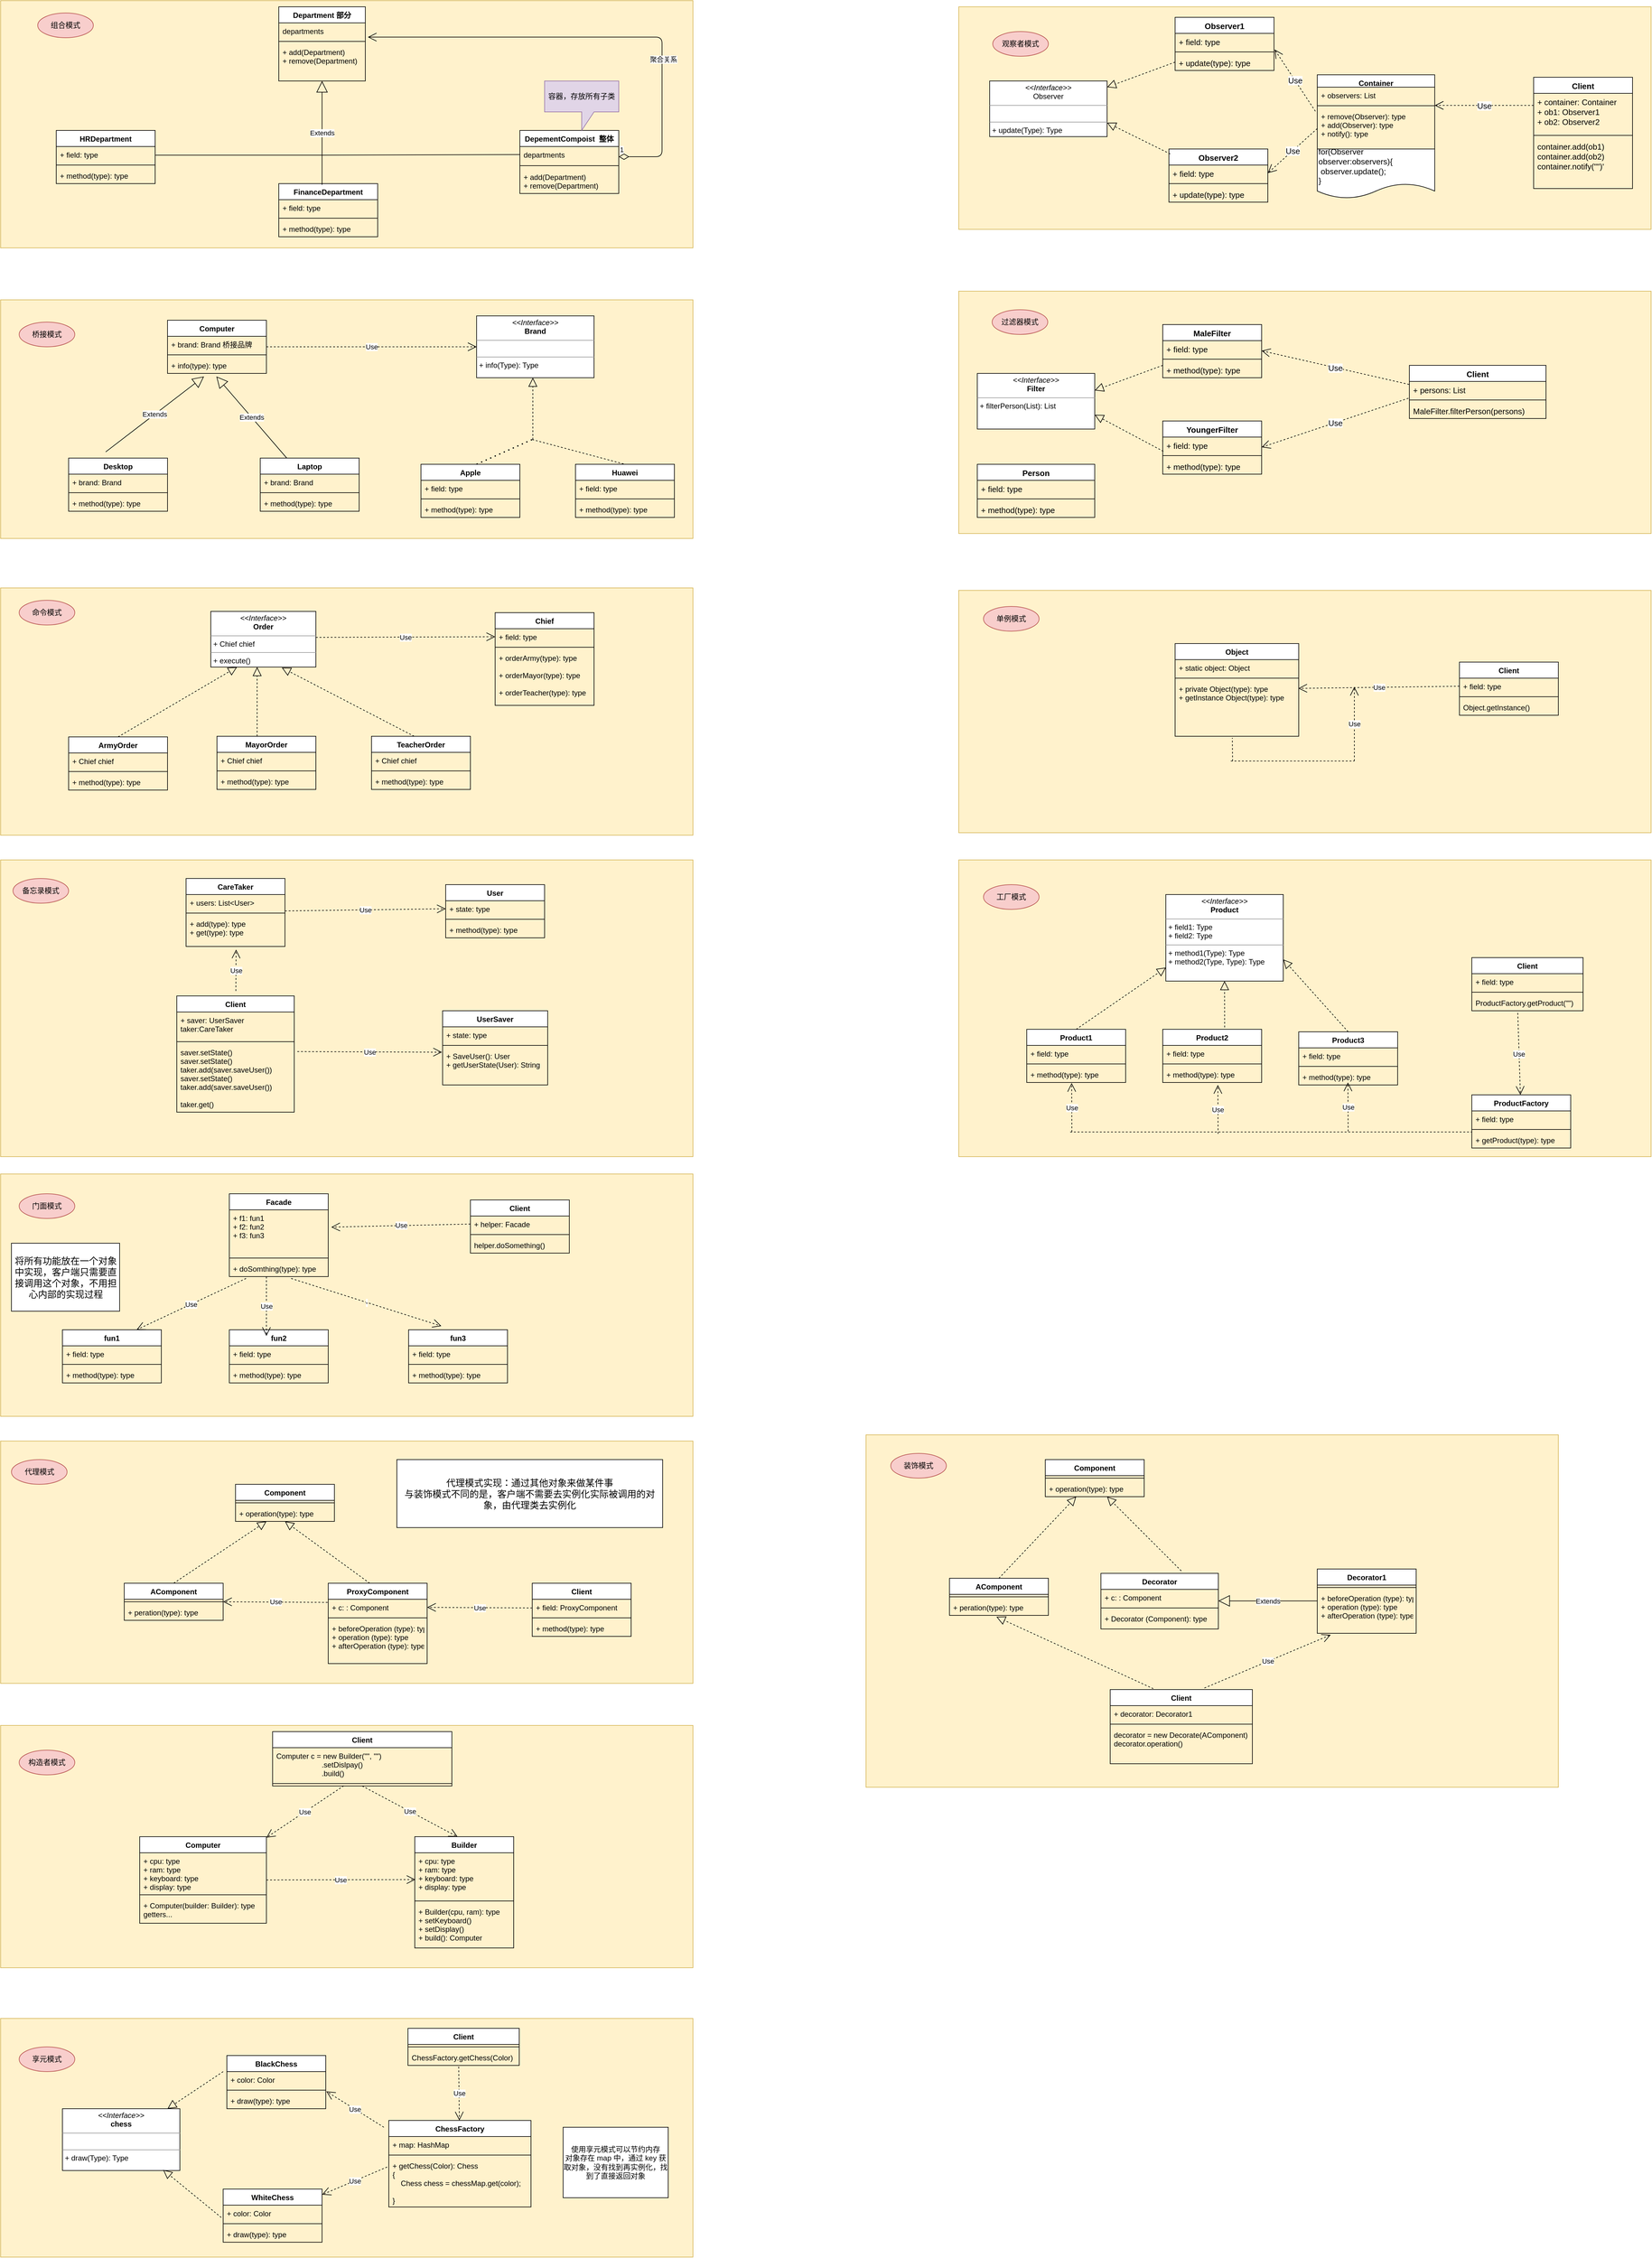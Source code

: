 <mxfile version="15.5.2" type="github">
  <diagram id="GvEr7ZdmqmjLP1MKs6Ed" name="第 1 页">
    <mxGraphModel dx="2354" dy="1455" grid="1" gridSize="10" guides="1" tooltips="1" connect="1" arrows="1" fold="1" page="1" pageScale="1" pageWidth="1169" pageHeight="827" math="0" shadow="0">
      <root>
        <mxCell id="0" />
        <mxCell id="1" parent="0" />
        <mxCell id="4RA-uVg1aK_W-1CRaHT_-1" value="" style="rounded=0;whiteSpace=wrap;html=1;fillColor=#fff2cc;strokeColor=#d6b656;" parent="1" vertex="1">
          <mxGeometry x="-1110" y="-750" width="1120" height="400" as="geometry" />
        </mxCell>
        <mxCell id="4RA-uVg1aK_W-1CRaHT_-2" value="组合模式" style="ellipse;whiteSpace=wrap;html=1;fillColor=#f8cecc;strokeColor=#b85450;" parent="1" vertex="1">
          <mxGeometry x="-1050" y="-730" width="90" height="40" as="geometry" />
        </mxCell>
        <mxCell id="4RA-uVg1aK_W-1CRaHT_-3" value="Department 部分" style="swimlane;fontStyle=1;align=center;verticalAlign=top;childLayout=stackLayout;horizontal=1;startSize=26;horizontalStack=0;resizeParent=1;resizeParentMax=0;resizeLast=0;collapsible=1;marginBottom=0;" parent="1" vertex="1">
          <mxGeometry x="-660" y="-740" width="140" height="120" as="geometry" />
        </mxCell>
        <mxCell id="4RA-uVg1aK_W-1CRaHT_-4" value="departments" style="text;strokeColor=none;fillColor=none;align=left;verticalAlign=top;spacingLeft=4;spacingRight=4;overflow=hidden;rotatable=0;points=[[0,0.5],[1,0.5]];portConstraint=eastwest;" parent="4RA-uVg1aK_W-1CRaHT_-3" vertex="1">
          <mxGeometry y="26" width="140" height="26" as="geometry" />
        </mxCell>
        <mxCell id="4RA-uVg1aK_W-1CRaHT_-5" value="" style="line;strokeWidth=1;fillColor=none;align=left;verticalAlign=middle;spacingTop=-1;spacingLeft=3;spacingRight=3;rotatable=0;labelPosition=right;points=[];portConstraint=eastwest;" parent="4RA-uVg1aK_W-1CRaHT_-3" vertex="1">
          <mxGeometry y="52" width="140" height="8" as="geometry" />
        </mxCell>
        <mxCell id="4RA-uVg1aK_W-1CRaHT_-6" value="+ add(Department)&#xa;+ remove(Department)" style="text;strokeColor=none;fillColor=none;align=left;verticalAlign=top;spacingLeft=4;spacingRight=4;overflow=hidden;rotatable=0;points=[[0,0.5],[1,0.5]];portConstraint=eastwest;" parent="4RA-uVg1aK_W-1CRaHT_-3" vertex="1">
          <mxGeometry y="60" width="140" height="60" as="geometry" />
        </mxCell>
        <mxCell id="4RA-uVg1aK_W-1CRaHT_-7" value="HRDepartment" style="swimlane;fontStyle=1;align=center;verticalAlign=top;childLayout=stackLayout;horizontal=1;startSize=26;horizontalStack=0;resizeParent=1;resizeParentMax=0;resizeLast=0;collapsible=1;marginBottom=0;" parent="1" vertex="1">
          <mxGeometry x="-1020" y="-540" width="160" height="86" as="geometry" />
        </mxCell>
        <mxCell id="4RA-uVg1aK_W-1CRaHT_-8" value="+ field: type" style="text;strokeColor=none;fillColor=none;align=left;verticalAlign=top;spacingLeft=4;spacingRight=4;overflow=hidden;rotatable=0;points=[[0,0.5],[1,0.5]];portConstraint=eastwest;" parent="4RA-uVg1aK_W-1CRaHT_-7" vertex="1">
          <mxGeometry y="26" width="160" height="26" as="geometry" />
        </mxCell>
        <mxCell id="4RA-uVg1aK_W-1CRaHT_-9" value="" style="line;strokeWidth=1;fillColor=none;align=left;verticalAlign=middle;spacingTop=-1;spacingLeft=3;spacingRight=3;rotatable=0;labelPosition=right;points=[];portConstraint=eastwest;" parent="4RA-uVg1aK_W-1CRaHT_-7" vertex="1">
          <mxGeometry y="52" width="160" height="8" as="geometry" />
        </mxCell>
        <mxCell id="4RA-uVg1aK_W-1CRaHT_-10" value="+ method(type): type" style="text;strokeColor=none;fillColor=none;align=left;verticalAlign=top;spacingLeft=4;spacingRight=4;overflow=hidden;rotatable=0;points=[[0,0.5],[1,0.5]];portConstraint=eastwest;" parent="4RA-uVg1aK_W-1CRaHT_-7" vertex="1">
          <mxGeometry y="60" width="160" height="26" as="geometry" />
        </mxCell>
        <mxCell id="4RA-uVg1aK_W-1CRaHT_-11" value="FinanceDepartment" style="swimlane;fontStyle=1;align=center;verticalAlign=top;childLayout=stackLayout;horizontal=1;startSize=26;horizontalStack=0;resizeParent=1;resizeParentMax=0;resizeLast=0;collapsible=1;marginBottom=0;" parent="1" vertex="1">
          <mxGeometry x="-660" y="-454" width="160" height="86" as="geometry" />
        </mxCell>
        <mxCell id="4RA-uVg1aK_W-1CRaHT_-12" value="+ field: type" style="text;strokeColor=none;fillColor=none;align=left;verticalAlign=top;spacingLeft=4;spacingRight=4;overflow=hidden;rotatable=0;points=[[0,0.5],[1,0.5]];portConstraint=eastwest;" parent="4RA-uVg1aK_W-1CRaHT_-11" vertex="1">
          <mxGeometry y="26" width="160" height="26" as="geometry" />
        </mxCell>
        <mxCell id="4RA-uVg1aK_W-1CRaHT_-13" value="" style="line;strokeWidth=1;fillColor=none;align=left;verticalAlign=middle;spacingTop=-1;spacingLeft=3;spacingRight=3;rotatable=0;labelPosition=right;points=[];portConstraint=eastwest;" parent="4RA-uVg1aK_W-1CRaHT_-11" vertex="1">
          <mxGeometry y="52" width="160" height="8" as="geometry" />
        </mxCell>
        <mxCell id="4RA-uVg1aK_W-1CRaHT_-14" value="+ method(type): type" style="text;strokeColor=none;fillColor=none;align=left;verticalAlign=top;spacingLeft=4;spacingRight=4;overflow=hidden;rotatable=0;points=[[0,0.5],[1,0.5]];portConstraint=eastwest;" parent="4RA-uVg1aK_W-1CRaHT_-11" vertex="1">
          <mxGeometry y="60" width="160" height="26" as="geometry" />
        </mxCell>
        <mxCell id="4RA-uVg1aK_W-1CRaHT_-15" value="DepementCompoist  整体" style="swimlane;fontStyle=1;align=center;verticalAlign=top;childLayout=stackLayout;horizontal=1;startSize=26;horizontalStack=0;resizeParent=1;resizeParentMax=0;resizeLast=0;collapsible=1;marginBottom=0;" parent="1" vertex="1">
          <mxGeometry x="-270" y="-540" width="160" height="102" as="geometry" />
        </mxCell>
        <mxCell id="4RA-uVg1aK_W-1CRaHT_-16" value="departments " style="text;strokeColor=none;fillColor=none;align=left;verticalAlign=top;spacingLeft=4;spacingRight=4;overflow=hidden;rotatable=0;points=[[0,0.5],[1,0.5]];portConstraint=eastwest;" parent="4RA-uVg1aK_W-1CRaHT_-15" vertex="1">
          <mxGeometry y="26" width="160" height="26" as="geometry" />
        </mxCell>
        <mxCell id="4RA-uVg1aK_W-1CRaHT_-17" value="" style="line;strokeWidth=1;fillColor=none;align=left;verticalAlign=middle;spacingTop=-1;spacingLeft=3;spacingRight=3;rotatable=0;labelPosition=right;points=[];portConstraint=eastwest;" parent="4RA-uVg1aK_W-1CRaHT_-15" vertex="1">
          <mxGeometry y="52" width="160" height="10" as="geometry" />
        </mxCell>
        <mxCell id="4RA-uVg1aK_W-1CRaHT_-18" value="+ add(Department)&#xa;+ remove(Department)" style="text;strokeColor=none;fillColor=none;align=left;verticalAlign=top;spacingLeft=4;spacingRight=4;overflow=hidden;rotatable=0;points=[[0,0.5],[1,0.5]];portConstraint=eastwest;" parent="4RA-uVg1aK_W-1CRaHT_-15" vertex="1">
          <mxGeometry y="62" width="160" height="40" as="geometry" />
        </mxCell>
        <mxCell id="4RA-uVg1aK_W-1CRaHT_-22" value="Extends" style="endArrow=block;endSize=16;endFill=0;html=1;exitX=0.375;exitY=0.023;exitDx=0;exitDy=0;exitPerimeter=0;" parent="1" edge="1">
          <mxGeometry width="160" relative="1" as="geometry">
            <mxPoint x="-590" y="-452.022" as="sourcePoint" />
            <mxPoint x="-590" y="-620" as="targetPoint" />
          </mxGeometry>
        </mxCell>
        <mxCell id="4RA-uVg1aK_W-1CRaHT_-23" value="容器，存放所有子类" style="shape=callout;whiteSpace=wrap;html=1;perimeter=calloutPerimeter;fillColor=#e1d5e7;strokeColor=#9673a6;" parent="1" vertex="1">
          <mxGeometry x="-230" y="-620" width="120" height="80" as="geometry" />
        </mxCell>
        <mxCell id="4RA-uVg1aK_W-1CRaHT_-25" value="" style="endArrow=none;html=1;exitX=1;exitY=0.538;exitDx=0;exitDy=0;exitPerimeter=0;" parent="1" source="4RA-uVg1aK_W-1CRaHT_-8" edge="1">
          <mxGeometry width="50" height="50" relative="1" as="geometry">
            <mxPoint x="-860" y="-460" as="sourcePoint" />
            <mxPoint x="-590" y="-500" as="targetPoint" />
          </mxGeometry>
        </mxCell>
        <mxCell id="4RA-uVg1aK_W-1CRaHT_-26" value="" style="endArrow=none;html=1;entryX=0;entryY=0.5;entryDx=0;entryDy=0;" parent="1" target="4RA-uVg1aK_W-1CRaHT_-16" edge="1">
          <mxGeometry width="50" height="50" relative="1" as="geometry">
            <mxPoint x="-590" y="-500" as="sourcePoint" />
            <mxPoint x="-470" y="-530" as="targetPoint" />
          </mxGeometry>
        </mxCell>
        <mxCell id="4RA-uVg1aK_W-1CRaHT_-27" value="1" style="endArrow=open;html=1;endSize=12;startArrow=diamondThin;startSize=14;startFill=0;edgeStyle=orthogonalEdgeStyle;align=left;verticalAlign=bottom;entryX=1.029;entryY=0.885;entryDx=0;entryDy=0;entryPerimeter=0;" parent="1" target="4RA-uVg1aK_W-1CRaHT_-4" edge="1">
          <mxGeometry x="-1" y="3" relative="1" as="geometry">
            <mxPoint x="-110" y="-497.5" as="sourcePoint" />
            <mxPoint x="50" y="-497.5" as="targetPoint" />
            <Array as="points">
              <mxPoint x="-40" y="-497" />
              <mxPoint x="-40" y="-691" />
            </Array>
          </mxGeometry>
        </mxCell>
        <mxCell id="4RA-uVg1aK_W-1CRaHT_-28" value="聚合关系" style="edgeLabel;html=1;align=center;verticalAlign=middle;resizable=0;points=[];" parent="4RA-uVg1aK_W-1CRaHT_-27" vertex="1" connectable="0">
          <mxGeometry x="-0.385" y="-2" relative="1" as="geometry">
            <mxPoint as="offset" />
          </mxGeometry>
        </mxCell>
        <mxCell id="4RA-uVg1aK_W-1CRaHT_-29" value="" style="rounded=0;whiteSpace=wrap;html=1;fillColor=#fff2cc;strokeColor=#d6b656;" parent="1" vertex="1">
          <mxGeometry x="-1110" y="-266" width="1120" height="386" as="geometry" />
        </mxCell>
        <mxCell id="4RA-uVg1aK_W-1CRaHT_-30" value="桥接模式" style="ellipse;whiteSpace=wrap;html=1;fillColor=#f8cecc;strokeColor=#b85450;" parent="1" vertex="1">
          <mxGeometry x="-1080" y="-230" width="90" height="40" as="geometry" />
        </mxCell>
        <mxCell id="4RA-uVg1aK_W-1CRaHT_-31" value="Computer" style="swimlane;fontStyle=1;align=center;verticalAlign=top;childLayout=stackLayout;horizontal=1;startSize=26;horizontalStack=0;resizeParent=1;resizeParentMax=0;resizeLast=0;collapsible=1;marginBottom=0;" parent="1" vertex="1">
          <mxGeometry x="-840" y="-233" width="160" height="86" as="geometry" />
        </mxCell>
        <mxCell id="4RA-uVg1aK_W-1CRaHT_-32" value="+ brand: Brand 桥接品牌" style="text;strokeColor=none;fillColor=none;align=left;verticalAlign=top;spacingLeft=4;spacingRight=4;overflow=hidden;rotatable=0;points=[[0,0.5],[1,0.5]];portConstraint=eastwest;" parent="4RA-uVg1aK_W-1CRaHT_-31" vertex="1">
          <mxGeometry y="26" width="160" height="26" as="geometry" />
        </mxCell>
        <mxCell id="4RA-uVg1aK_W-1CRaHT_-33" value="" style="line;strokeWidth=1;fillColor=none;align=left;verticalAlign=middle;spacingTop=-1;spacingLeft=3;spacingRight=3;rotatable=0;labelPosition=right;points=[];portConstraint=eastwest;" parent="4RA-uVg1aK_W-1CRaHT_-31" vertex="1">
          <mxGeometry y="52" width="160" height="8" as="geometry" />
        </mxCell>
        <mxCell id="4RA-uVg1aK_W-1CRaHT_-34" value="+ info(type): type" style="text;strokeColor=none;fillColor=none;align=left;verticalAlign=top;spacingLeft=4;spacingRight=4;overflow=hidden;rotatable=0;points=[[0,0.5],[1,0.5]];portConstraint=eastwest;" parent="4RA-uVg1aK_W-1CRaHT_-31" vertex="1">
          <mxGeometry y="60" width="160" height="26" as="geometry" />
        </mxCell>
        <mxCell id="4RA-uVg1aK_W-1CRaHT_-49" value="&lt;p style=&quot;margin: 0px ; margin-top: 4px ; text-align: center&quot;&gt;&lt;i&gt;&amp;lt;&amp;lt;Interface&amp;gt;&amp;gt;&lt;/i&gt;&lt;br&gt;&lt;b&gt;Brand&lt;/b&gt;&lt;/p&gt;&lt;hr size=&quot;1&quot;&gt;&lt;p style=&quot;margin: 0px ; margin-left: 4px&quot;&gt;&lt;br&gt;&lt;/p&gt;&lt;hr size=&quot;1&quot;&gt;&lt;p style=&quot;margin: 0px ; margin-left: 4px&quot;&gt;+ info(Type): Type&lt;br&gt;&lt;/p&gt;" style="verticalAlign=top;align=left;overflow=fill;fontSize=12;fontFamily=Helvetica;html=1;" parent="1" vertex="1">
          <mxGeometry x="-340" y="-240" width="190" height="100" as="geometry" />
        </mxCell>
        <mxCell id="4RA-uVg1aK_W-1CRaHT_-50" value="Desktop" style="swimlane;fontStyle=1;align=center;verticalAlign=top;childLayout=stackLayout;horizontal=1;startSize=26;horizontalStack=0;resizeParent=1;resizeParentMax=0;resizeLast=0;collapsible=1;marginBottom=0;" parent="1" vertex="1">
          <mxGeometry x="-1000" y="-10" width="160" height="86" as="geometry" />
        </mxCell>
        <mxCell id="4RA-uVg1aK_W-1CRaHT_-51" value="+ brand: Brand" style="text;strokeColor=none;fillColor=none;align=left;verticalAlign=top;spacingLeft=4;spacingRight=4;overflow=hidden;rotatable=0;points=[[0,0.5],[1,0.5]];portConstraint=eastwest;" parent="4RA-uVg1aK_W-1CRaHT_-50" vertex="1">
          <mxGeometry y="26" width="160" height="26" as="geometry" />
        </mxCell>
        <mxCell id="4RA-uVg1aK_W-1CRaHT_-52" value="" style="line;strokeWidth=1;fillColor=none;align=left;verticalAlign=middle;spacingTop=-1;spacingLeft=3;spacingRight=3;rotatable=0;labelPosition=right;points=[];portConstraint=eastwest;" parent="4RA-uVg1aK_W-1CRaHT_-50" vertex="1">
          <mxGeometry y="52" width="160" height="8" as="geometry" />
        </mxCell>
        <mxCell id="4RA-uVg1aK_W-1CRaHT_-53" value="+ method(type): type" style="text;strokeColor=none;fillColor=none;align=left;verticalAlign=top;spacingLeft=4;spacingRight=4;overflow=hidden;rotatable=0;points=[[0,0.5],[1,0.5]];portConstraint=eastwest;" parent="4RA-uVg1aK_W-1CRaHT_-50" vertex="1">
          <mxGeometry y="60" width="160" height="26" as="geometry" />
        </mxCell>
        <mxCell id="4RA-uVg1aK_W-1CRaHT_-54" value="Laptop" style="swimlane;fontStyle=1;align=center;verticalAlign=top;childLayout=stackLayout;horizontal=1;startSize=26;horizontalStack=0;resizeParent=1;resizeParentMax=0;resizeLast=0;collapsible=1;marginBottom=0;" parent="1" vertex="1">
          <mxGeometry x="-690" y="-10" width="160" height="86" as="geometry" />
        </mxCell>
        <mxCell id="4RA-uVg1aK_W-1CRaHT_-55" value="+ brand: Brand" style="text;strokeColor=none;fillColor=none;align=left;verticalAlign=top;spacingLeft=4;spacingRight=4;overflow=hidden;rotatable=0;points=[[0,0.5],[1,0.5]];portConstraint=eastwest;" parent="4RA-uVg1aK_W-1CRaHT_-54" vertex="1">
          <mxGeometry y="26" width="160" height="26" as="geometry" />
        </mxCell>
        <mxCell id="4RA-uVg1aK_W-1CRaHT_-56" value="" style="line;strokeWidth=1;fillColor=none;align=left;verticalAlign=middle;spacingTop=-1;spacingLeft=3;spacingRight=3;rotatable=0;labelPosition=right;points=[];portConstraint=eastwest;" parent="4RA-uVg1aK_W-1CRaHT_-54" vertex="1">
          <mxGeometry y="52" width="160" height="8" as="geometry" />
        </mxCell>
        <mxCell id="4RA-uVg1aK_W-1CRaHT_-57" value="+ method(type): type" style="text;strokeColor=none;fillColor=none;align=left;verticalAlign=top;spacingLeft=4;spacingRight=4;overflow=hidden;rotatable=0;points=[[0,0.5],[1,0.5]];portConstraint=eastwest;" parent="4RA-uVg1aK_W-1CRaHT_-54" vertex="1">
          <mxGeometry y="60" width="160" height="26" as="geometry" />
        </mxCell>
        <mxCell id="4RA-uVg1aK_W-1CRaHT_-58" value="Apple" style="swimlane;fontStyle=1;align=center;verticalAlign=top;childLayout=stackLayout;horizontal=1;startSize=26;horizontalStack=0;resizeParent=1;resizeParentMax=0;resizeLast=0;collapsible=1;marginBottom=0;" parent="1" vertex="1">
          <mxGeometry x="-430" width="160" height="86" as="geometry" />
        </mxCell>
        <mxCell id="4RA-uVg1aK_W-1CRaHT_-59" value="+ field: type" style="text;strokeColor=none;fillColor=none;align=left;verticalAlign=top;spacingLeft=4;spacingRight=4;overflow=hidden;rotatable=0;points=[[0,0.5],[1,0.5]];portConstraint=eastwest;" parent="4RA-uVg1aK_W-1CRaHT_-58" vertex="1">
          <mxGeometry y="26" width="160" height="26" as="geometry" />
        </mxCell>
        <mxCell id="4RA-uVg1aK_W-1CRaHT_-60" value="" style="line;strokeWidth=1;fillColor=none;align=left;verticalAlign=middle;spacingTop=-1;spacingLeft=3;spacingRight=3;rotatable=0;labelPosition=right;points=[];portConstraint=eastwest;" parent="4RA-uVg1aK_W-1CRaHT_-58" vertex="1">
          <mxGeometry y="52" width="160" height="8" as="geometry" />
        </mxCell>
        <mxCell id="4RA-uVg1aK_W-1CRaHT_-61" value="+ method(type): type" style="text;strokeColor=none;fillColor=none;align=left;verticalAlign=top;spacingLeft=4;spacingRight=4;overflow=hidden;rotatable=0;points=[[0,0.5],[1,0.5]];portConstraint=eastwest;" parent="4RA-uVg1aK_W-1CRaHT_-58" vertex="1">
          <mxGeometry y="60" width="160" height="26" as="geometry" />
        </mxCell>
        <mxCell id="4RA-uVg1aK_W-1CRaHT_-62" value="Huawei" style="swimlane;fontStyle=1;align=center;verticalAlign=top;childLayout=stackLayout;horizontal=1;startSize=26;horizontalStack=0;resizeParent=1;resizeParentMax=0;resizeLast=0;collapsible=1;marginBottom=0;" parent="1" vertex="1">
          <mxGeometry x="-180" width="160" height="86" as="geometry" />
        </mxCell>
        <mxCell id="4RA-uVg1aK_W-1CRaHT_-63" value="+ field: type" style="text;strokeColor=none;fillColor=none;align=left;verticalAlign=top;spacingLeft=4;spacingRight=4;overflow=hidden;rotatable=0;points=[[0,0.5],[1,0.5]];portConstraint=eastwest;" parent="4RA-uVg1aK_W-1CRaHT_-62" vertex="1">
          <mxGeometry y="26" width="160" height="26" as="geometry" />
        </mxCell>
        <mxCell id="4RA-uVg1aK_W-1CRaHT_-64" value="" style="line;strokeWidth=1;fillColor=none;align=left;verticalAlign=middle;spacingTop=-1;spacingLeft=3;spacingRight=3;rotatable=0;labelPosition=right;points=[];portConstraint=eastwest;" parent="4RA-uVg1aK_W-1CRaHT_-62" vertex="1">
          <mxGeometry y="52" width="160" height="8" as="geometry" />
        </mxCell>
        <mxCell id="4RA-uVg1aK_W-1CRaHT_-65" value="+ method(type): type" style="text;strokeColor=none;fillColor=none;align=left;verticalAlign=top;spacingLeft=4;spacingRight=4;overflow=hidden;rotatable=0;points=[[0,0.5],[1,0.5]];portConstraint=eastwest;" parent="4RA-uVg1aK_W-1CRaHT_-62" vertex="1">
          <mxGeometry y="60" width="160" height="26" as="geometry" />
        </mxCell>
        <mxCell id="4RA-uVg1aK_W-1CRaHT_-66" value="" style="endArrow=block;dashed=1;endFill=0;endSize=12;html=1;entryX=0.5;entryY=1;entryDx=0;entryDy=0;" parent="1" edge="1">
          <mxGeometry width="160" relative="1" as="geometry">
            <mxPoint x="-249" y="-40" as="sourcePoint" />
            <mxPoint x="-249" y="-140" as="targetPoint" />
          </mxGeometry>
        </mxCell>
        <mxCell id="4RA-uVg1aK_W-1CRaHT_-67" value="" style="endArrow=none;dashed=1;html=1;dashPattern=1 3;strokeWidth=2;" parent="1" edge="1">
          <mxGeometry width="50" height="50" relative="1" as="geometry">
            <mxPoint x="-340" as="sourcePoint" />
            <mxPoint x="-250" y="-40" as="targetPoint" />
          </mxGeometry>
        </mxCell>
        <mxCell id="4RA-uVg1aK_W-1CRaHT_-68" value="" style="endArrow=none;dashed=1;html=1;entryX=0.5;entryY=0;entryDx=0;entryDy=0;" parent="1" target="4RA-uVg1aK_W-1CRaHT_-62" edge="1">
          <mxGeometry width="50" height="50" relative="1" as="geometry">
            <mxPoint x="-250" y="-40" as="sourcePoint" />
            <mxPoint x="-150" y="-33.782" as="targetPoint" />
          </mxGeometry>
        </mxCell>
        <mxCell id="4RA-uVg1aK_W-1CRaHT_-69" value="Extends" style="endArrow=block;endSize=16;endFill=0;html=1;entryX=0.369;entryY=1.192;entryDx=0;entryDy=0;entryPerimeter=0;" parent="1" target="4RA-uVg1aK_W-1CRaHT_-34" edge="1">
          <mxGeometry width="160" relative="1" as="geometry">
            <mxPoint x="-940" y="-20" as="sourcePoint" />
            <mxPoint x="-780" y="-20" as="targetPoint" />
          </mxGeometry>
        </mxCell>
        <mxCell id="4RA-uVg1aK_W-1CRaHT_-70" value="Extends" style="endArrow=block;endSize=16;endFill=0;html=1;entryX=0.494;entryY=1.192;entryDx=0;entryDy=0;entryPerimeter=0;" parent="1" source="4RA-uVg1aK_W-1CRaHT_-54" target="4RA-uVg1aK_W-1CRaHT_-34" edge="1">
          <mxGeometry width="160" relative="1" as="geometry">
            <mxPoint x="-760" y="-110" as="sourcePoint" />
            <mxPoint x="-600" y="-110" as="targetPoint" />
          </mxGeometry>
        </mxCell>
        <mxCell id="4RA-uVg1aK_W-1CRaHT_-71" value="Use" style="endArrow=open;endSize=12;dashed=1;html=1;entryX=0;entryY=0.5;entryDx=0;entryDy=0;" parent="1" target="4RA-uVg1aK_W-1CRaHT_-49" edge="1">
          <mxGeometry width="160" relative="1" as="geometry">
            <mxPoint x="-680" y="-190" as="sourcePoint" />
            <mxPoint x="-520" y="-190" as="targetPoint" />
          </mxGeometry>
        </mxCell>
        <mxCell id="ZDhv_CocWmKx3d2dLBUa-2" value="" style="rounded=0;whiteSpace=wrap;html=1;hachureGap=4;pointerEvents=0;fillColor=#fff2cc;strokeColor=#d6b656;" parent="1" vertex="1">
          <mxGeometry x="-1110" y="200" width="1120" height="400" as="geometry" />
        </mxCell>
        <mxCell id="ZDhv_CocWmKx3d2dLBUa-3" value="命令模式" style="ellipse;whiteSpace=wrap;html=1;fillColor=#f8cecc;strokeColor=#b85450;" parent="1" vertex="1">
          <mxGeometry x="-1080" y="220" width="90" height="40" as="geometry" />
        </mxCell>
        <mxCell id="ZDhv_CocWmKx3d2dLBUa-4" value="Chief" style="swimlane;fontStyle=1;align=center;verticalAlign=top;childLayout=stackLayout;horizontal=1;startSize=26;horizontalStack=0;resizeParent=1;resizeParentMax=0;resizeLast=0;collapsible=1;marginBottom=0;hachureGap=4;pointerEvents=0;" parent="1" vertex="1">
          <mxGeometry x="-310" y="240" width="160" height="150" as="geometry" />
        </mxCell>
        <mxCell id="ZDhv_CocWmKx3d2dLBUa-5" value="+ field: type" style="text;strokeColor=none;fillColor=none;align=left;verticalAlign=top;spacingLeft=4;spacingRight=4;overflow=hidden;rotatable=0;points=[[0,0.5],[1,0.5]];portConstraint=eastwest;" parent="ZDhv_CocWmKx3d2dLBUa-4" vertex="1">
          <mxGeometry y="26" width="160" height="26" as="geometry" />
        </mxCell>
        <mxCell id="ZDhv_CocWmKx3d2dLBUa-6" value="" style="line;strokeWidth=1;fillColor=none;align=left;verticalAlign=middle;spacingTop=-1;spacingLeft=3;spacingRight=3;rotatable=0;labelPosition=right;points=[];portConstraint=eastwest;" parent="ZDhv_CocWmKx3d2dLBUa-4" vertex="1">
          <mxGeometry y="52" width="160" height="8" as="geometry" />
        </mxCell>
        <mxCell id="ZDhv_CocWmKx3d2dLBUa-7" value="+ orderArmy(type): type&#xa;&#xa;+ orderMayor(type): type&#xa;&#xa;+ orderTeacher(type): type" style="text;strokeColor=none;fillColor=none;align=left;verticalAlign=top;spacingLeft=4;spacingRight=4;overflow=hidden;rotatable=0;points=[[0,0.5],[1,0.5]];portConstraint=eastwest;" parent="ZDhv_CocWmKx3d2dLBUa-4" vertex="1">
          <mxGeometry y="60" width="160" height="90" as="geometry" />
        </mxCell>
        <mxCell id="ZDhv_CocWmKx3d2dLBUa-12" value="&lt;p style=&quot;margin: 0px ; margin-top: 4px ; text-align: center&quot;&gt;&lt;i&gt;&amp;lt;&amp;lt;Interface&amp;gt;&amp;gt;&lt;/i&gt;&lt;br&gt;&lt;b&gt;Order&lt;/b&gt;&lt;/p&gt;&lt;hr size=&quot;1&quot;&gt;&lt;p style=&quot;margin: 0px ; margin-left: 4px&quot;&gt;+ Chief chief&lt;br&gt;&lt;/p&gt;&lt;hr size=&quot;1&quot;&gt;&lt;p style=&quot;margin: 0px ; margin-left: 4px&quot;&gt;+ execute()&lt;/p&gt;" style="verticalAlign=top;align=left;overflow=fill;fontSize=12;fontFamily=Helvetica;html=1;hachureGap=4;pointerEvents=0;" parent="1" vertex="1">
          <mxGeometry x="-770" y="238" width="170" height="90" as="geometry" />
        </mxCell>
        <mxCell id="ZDhv_CocWmKx3d2dLBUa-13" value="ArmyOrder" style="swimlane;fontStyle=1;align=center;verticalAlign=top;childLayout=stackLayout;horizontal=1;startSize=26;horizontalStack=0;resizeParent=1;resizeParentMax=0;resizeLast=0;collapsible=1;marginBottom=0;hachureGap=4;pointerEvents=0;" parent="1" vertex="1">
          <mxGeometry x="-1000" y="441" width="160" height="86" as="geometry" />
        </mxCell>
        <mxCell id="ZDhv_CocWmKx3d2dLBUa-14" value="+ Chief chief" style="text;strokeColor=none;fillColor=none;align=left;verticalAlign=top;spacingLeft=4;spacingRight=4;overflow=hidden;rotatable=0;points=[[0,0.5],[1,0.5]];portConstraint=eastwest;" parent="ZDhv_CocWmKx3d2dLBUa-13" vertex="1">
          <mxGeometry y="26" width="160" height="26" as="geometry" />
        </mxCell>
        <mxCell id="ZDhv_CocWmKx3d2dLBUa-15" value="" style="line;strokeWidth=1;fillColor=none;align=left;verticalAlign=middle;spacingTop=-1;spacingLeft=3;spacingRight=3;rotatable=0;labelPosition=right;points=[];portConstraint=eastwest;" parent="ZDhv_CocWmKx3d2dLBUa-13" vertex="1">
          <mxGeometry y="52" width="160" height="8" as="geometry" />
        </mxCell>
        <mxCell id="ZDhv_CocWmKx3d2dLBUa-16" value="+ method(type): type" style="text;strokeColor=none;fillColor=none;align=left;verticalAlign=top;spacingLeft=4;spacingRight=4;overflow=hidden;rotatable=0;points=[[0,0.5],[1,0.5]];portConstraint=eastwest;" parent="ZDhv_CocWmKx3d2dLBUa-13" vertex="1">
          <mxGeometry y="60" width="160" height="26" as="geometry" />
        </mxCell>
        <mxCell id="ZDhv_CocWmKx3d2dLBUa-17" value="MayorOrder" style="swimlane;fontStyle=1;align=center;verticalAlign=top;childLayout=stackLayout;horizontal=1;startSize=26;horizontalStack=0;resizeParent=1;resizeParentMax=0;resizeLast=0;collapsible=1;marginBottom=0;hachureGap=4;pointerEvents=0;" parent="1" vertex="1">
          <mxGeometry x="-760" y="440" width="160" height="86" as="geometry" />
        </mxCell>
        <mxCell id="ZDhv_CocWmKx3d2dLBUa-18" value="+ Chief chief" style="text;strokeColor=none;fillColor=none;align=left;verticalAlign=top;spacingLeft=4;spacingRight=4;overflow=hidden;rotatable=0;points=[[0,0.5],[1,0.5]];portConstraint=eastwest;" parent="ZDhv_CocWmKx3d2dLBUa-17" vertex="1">
          <mxGeometry y="26" width="160" height="26" as="geometry" />
        </mxCell>
        <mxCell id="ZDhv_CocWmKx3d2dLBUa-19" value="" style="line;strokeWidth=1;fillColor=none;align=left;verticalAlign=middle;spacingTop=-1;spacingLeft=3;spacingRight=3;rotatable=0;labelPosition=right;points=[];portConstraint=eastwest;" parent="ZDhv_CocWmKx3d2dLBUa-17" vertex="1">
          <mxGeometry y="52" width="160" height="8" as="geometry" />
        </mxCell>
        <mxCell id="ZDhv_CocWmKx3d2dLBUa-20" value="+ method(type): type" style="text;strokeColor=none;fillColor=none;align=left;verticalAlign=top;spacingLeft=4;spacingRight=4;overflow=hidden;rotatable=0;points=[[0,0.5],[1,0.5]];portConstraint=eastwest;" parent="ZDhv_CocWmKx3d2dLBUa-17" vertex="1">
          <mxGeometry y="60" width="160" height="26" as="geometry" />
        </mxCell>
        <mxCell id="ZDhv_CocWmKx3d2dLBUa-21" value="TeacherOrder" style="swimlane;fontStyle=1;align=center;verticalAlign=top;childLayout=stackLayout;horizontal=1;startSize=26;horizontalStack=0;resizeParent=1;resizeParentMax=0;resizeLast=0;collapsible=1;marginBottom=0;hachureGap=4;pointerEvents=0;" parent="1" vertex="1">
          <mxGeometry x="-510" y="440" width="160" height="86" as="geometry" />
        </mxCell>
        <mxCell id="ZDhv_CocWmKx3d2dLBUa-22" value="+ Chief chief" style="text;strokeColor=none;fillColor=none;align=left;verticalAlign=top;spacingLeft=4;spacingRight=4;overflow=hidden;rotatable=0;points=[[0,0.5],[1,0.5]];portConstraint=eastwest;" parent="ZDhv_CocWmKx3d2dLBUa-21" vertex="1">
          <mxGeometry y="26" width="160" height="26" as="geometry" />
        </mxCell>
        <mxCell id="ZDhv_CocWmKx3d2dLBUa-23" value="" style="line;strokeWidth=1;fillColor=none;align=left;verticalAlign=middle;spacingTop=-1;spacingLeft=3;spacingRight=3;rotatable=0;labelPosition=right;points=[];portConstraint=eastwest;" parent="ZDhv_CocWmKx3d2dLBUa-21" vertex="1">
          <mxGeometry y="52" width="160" height="8" as="geometry" />
        </mxCell>
        <mxCell id="ZDhv_CocWmKx3d2dLBUa-24" value="+ method(type): type" style="text;strokeColor=none;fillColor=none;align=left;verticalAlign=top;spacingLeft=4;spacingRight=4;overflow=hidden;rotatable=0;points=[[0,0.5],[1,0.5]];portConstraint=eastwest;" parent="ZDhv_CocWmKx3d2dLBUa-21" vertex="1">
          <mxGeometry y="60" width="160" height="26" as="geometry" />
        </mxCell>
        <mxCell id="ZDhv_CocWmKx3d2dLBUa-28" value="" style="endArrow=block;dashed=1;endFill=0;endSize=12;html=1;sourcePerimeterSpacing=8;targetPerimeterSpacing=8;entryX=0.25;entryY=1;entryDx=0;entryDy=0;exitX=0.5;exitY=0;exitDx=0;exitDy=0;" parent="1" source="ZDhv_CocWmKx3d2dLBUa-13" target="ZDhv_CocWmKx3d2dLBUa-12" edge="1">
          <mxGeometry width="160" relative="1" as="geometry">
            <mxPoint x="-940" y="420" as="sourcePoint" />
            <mxPoint x="-780" y="420" as="targetPoint" />
          </mxGeometry>
        </mxCell>
        <mxCell id="ZDhv_CocWmKx3d2dLBUa-30" value="" style="endArrow=block;dashed=1;endFill=0;endSize=12;html=1;sourcePerimeterSpacing=8;targetPerimeterSpacing=8;entryX=0.441;entryY=1;entryDx=0;entryDy=0;entryPerimeter=0;exitX=0.406;exitY=0;exitDx=0;exitDy=0;exitPerimeter=0;" parent="1" source="ZDhv_CocWmKx3d2dLBUa-17" target="ZDhv_CocWmKx3d2dLBUa-12" edge="1">
          <mxGeometry width="160" relative="1" as="geometry">
            <mxPoint x="-660" y="390" as="sourcePoint" />
            <mxPoint x="-500" y="390" as="targetPoint" />
          </mxGeometry>
        </mxCell>
        <mxCell id="ZDhv_CocWmKx3d2dLBUa-31" value="" style="endArrow=block;dashed=1;endFill=0;endSize=12;html=1;sourcePerimeterSpacing=8;targetPerimeterSpacing=8;entryX=0.676;entryY=1.011;entryDx=0;entryDy=0;entryPerimeter=0;exitX=0.431;exitY=0;exitDx=0;exitDy=0;exitPerimeter=0;" parent="1" source="ZDhv_CocWmKx3d2dLBUa-21" target="ZDhv_CocWmKx3d2dLBUa-12" edge="1">
          <mxGeometry width="160" relative="1" as="geometry">
            <mxPoint x="-570" y="350" as="sourcePoint" />
            <mxPoint x="-410" y="350" as="targetPoint" />
          </mxGeometry>
        </mxCell>
        <mxCell id="ZDhv_CocWmKx3d2dLBUa-32" value="Use" style="endArrow=open;endSize=12;dashed=1;html=1;sourcePerimeterSpacing=8;targetPerimeterSpacing=8;entryX=0;entryY=0.5;entryDx=0;entryDy=0;" parent="1" target="ZDhv_CocWmKx3d2dLBUa-5" edge="1">
          <mxGeometry width="160" relative="1" as="geometry">
            <mxPoint x="-600" y="280" as="sourcePoint" />
            <mxPoint x="-440" y="280" as="targetPoint" />
          </mxGeometry>
        </mxCell>
        <mxCell id="ZDhv_CocWmKx3d2dLBUa-34" value="" style="rounded=0;whiteSpace=wrap;html=1;hachureGap=4;pointerEvents=0;fillColor=#fff2cc;strokeColor=#d6b656;" parent="1" vertex="1">
          <mxGeometry x="-1110" y="640" width="1120" height="480" as="geometry" />
        </mxCell>
        <mxCell id="ZDhv_CocWmKx3d2dLBUa-35" value="备忘录模式" style="ellipse;whiteSpace=wrap;html=1;fillColor=#f8cecc;strokeColor=#b85450;" parent="1" vertex="1">
          <mxGeometry x="-1090" y="670" width="90" height="40" as="geometry" />
        </mxCell>
        <mxCell id="ZDhv_CocWmKx3d2dLBUa-36" value="User" style="swimlane;fontStyle=1;align=center;verticalAlign=top;childLayout=stackLayout;horizontal=1;startSize=26;horizontalStack=0;resizeParent=1;resizeParentMax=0;resizeLast=0;collapsible=1;marginBottom=0;hachureGap=4;pointerEvents=0;" parent="1" vertex="1">
          <mxGeometry x="-390" y="680" width="160" height="86" as="geometry" />
        </mxCell>
        <mxCell id="ZDhv_CocWmKx3d2dLBUa-37" value="+ state: type" style="text;strokeColor=none;fillColor=none;align=left;verticalAlign=top;spacingLeft=4;spacingRight=4;overflow=hidden;rotatable=0;points=[[0,0.5],[1,0.5]];portConstraint=eastwest;" parent="ZDhv_CocWmKx3d2dLBUa-36" vertex="1">
          <mxGeometry y="26" width="160" height="26" as="geometry" />
        </mxCell>
        <mxCell id="ZDhv_CocWmKx3d2dLBUa-38" value="" style="line;strokeWidth=1;fillColor=none;align=left;verticalAlign=middle;spacingTop=-1;spacingLeft=3;spacingRight=3;rotatable=0;labelPosition=right;points=[];portConstraint=eastwest;" parent="ZDhv_CocWmKx3d2dLBUa-36" vertex="1">
          <mxGeometry y="52" width="160" height="8" as="geometry" />
        </mxCell>
        <mxCell id="ZDhv_CocWmKx3d2dLBUa-39" value="+ method(type): type" style="text;strokeColor=none;fillColor=none;align=left;verticalAlign=top;spacingLeft=4;spacingRight=4;overflow=hidden;rotatable=0;points=[[0,0.5],[1,0.5]];portConstraint=eastwest;" parent="ZDhv_CocWmKx3d2dLBUa-36" vertex="1">
          <mxGeometry y="60" width="160" height="26" as="geometry" />
        </mxCell>
        <mxCell id="ZDhv_CocWmKx3d2dLBUa-40" value="UserSaver" style="swimlane;fontStyle=1;align=center;verticalAlign=top;childLayout=stackLayout;horizontal=1;startSize=26;horizontalStack=0;resizeParent=1;resizeParentMax=0;resizeLast=0;collapsible=1;marginBottom=0;hachureGap=4;pointerEvents=0;" parent="1" vertex="1">
          <mxGeometry x="-395" y="884" width="170" height="120" as="geometry" />
        </mxCell>
        <mxCell id="ZDhv_CocWmKx3d2dLBUa-41" value="+ state: type" style="text;strokeColor=none;fillColor=none;align=left;verticalAlign=top;spacingLeft=4;spacingRight=4;overflow=hidden;rotatable=0;points=[[0,0.5],[1,0.5]];portConstraint=eastwest;" parent="ZDhv_CocWmKx3d2dLBUa-40" vertex="1">
          <mxGeometry y="26" width="170" height="26" as="geometry" />
        </mxCell>
        <mxCell id="ZDhv_CocWmKx3d2dLBUa-42" value="" style="line;strokeWidth=1;fillColor=none;align=left;verticalAlign=middle;spacingTop=-1;spacingLeft=3;spacingRight=3;rotatable=0;labelPosition=right;points=[];portConstraint=eastwest;" parent="ZDhv_CocWmKx3d2dLBUa-40" vertex="1">
          <mxGeometry y="52" width="170" height="8" as="geometry" />
        </mxCell>
        <mxCell id="ZDhv_CocWmKx3d2dLBUa-43" value="+ SaveUser(): User&#xa;+ getUserState(User): String" style="text;strokeColor=none;fillColor=none;align=left;verticalAlign=top;spacingLeft=4;spacingRight=4;overflow=hidden;rotatable=0;points=[[0,0.5],[1,0.5]];portConstraint=eastwest;" parent="ZDhv_CocWmKx3d2dLBUa-40" vertex="1">
          <mxGeometry y="60" width="170" height="60" as="geometry" />
        </mxCell>
        <mxCell id="ZDhv_CocWmKx3d2dLBUa-49" value="CareTaker" style="swimlane;fontStyle=1;align=center;verticalAlign=top;childLayout=stackLayout;horizontal=1;startSize=26;horizontalStack=0;resizeParent=1;resizeParentMax=0;resizeLast=0;collapsible=1;marginBottom=0;hachureGap=4;pointerEvents=0;" parent="1" vertex="1">
          <mxGeometry x="-810" y="670" width="160" height="110" as="geometry" />
        </mxCell>
        <mxCell id="ZDhv_CocWmKx3d2dLBUa-50" value="+ users: List&lt;User&gt;" style="text;strokeColor=none;fillColor=none;align=left;verticalAlign=top;spacingLeft=4;spacingRight=4;overflow=hidden;rotatable=0;points=[[0,0.5],[1,0.5]];portConstraint=eastwest;" parent="ZDhv_CocWmKx3d2dLBUa-49" vertex="1">
          <mxGeometry y="26" width="160" height="26" as="geometry" />
        </mxCell>
        <mxCell id="ZDhv_CocWmKx3d2dLBUa-51" value="" style="line;strokeWidth=1;fillColor=none;align=left;verticalAlign=middle;spacingTop=-1;spacingLeft=3;spacingRight=3;rotatable=0;labelPosition=right;points=[];portConstraint=eastwest;" parent="ZDhv_CocWmKx3d2dLBUa-49" vertex="1">
          <mxGeometry y="52" width="160" height="8" as="geometry" />
        </mxCell>
        <mxCell id="ZDhv_CocWmKx3d2dLBUa-52" value="+ add(type): type&#xa;+ get(type): type" style="text;strokeColor=none;fillColor=none;align=left;verticalAlign=top;spacingLeft=4;spacingRight=4;overflow=hidden;rotatable=0;points=[[0,0.5],[1,0.5]];portConstraint=eastwest;" parent="ZDhv_CocWmKx3d2dLBUa-49" vertex="1">
          <mxGeometry y="60" width="160" height="50" as="geometry" />
        </mxCell>
        <mxCell id="ZDhv_CocWmKx3d2dLBUa-53" value="Client" style="swimlane;fontStyle=1;align=center;verticalAlign=top;childLayout=stackLayout;horizontal=1;startSize=26;horizontalStack=0;resizeParent=1;resizeParentMax=0;resizeLast=0;collapsible=1;marginBottom=0;hachureGap=4;pointerEvents=0;" parent="1" vertex="1">
          <mxGeometry x="-825" y="860" width="190" height="188" as="geometry" />
        </mxCell>
        <mxCell id="ZDhv_CocWmKx3d2dLBUa-54" value="+ saver: UserSaver&#xa;taker:CareTaker" style="text;strokeColor=none;fillColor=none;align=left;verticalAlign=top;spacingLeft=4;spacingRight=4;overflow=hidden;rotatable=0;points=[[0,0.5],[1,0.5]];portConstraint=eastwest;" parent="ZDhv_CocWmKx3d2dLBUa-53" vertex="1">
          <mxGeometry y="26" width="190" height="44" as="geometry" />
        </mxCell>
        <mxCell id="ZDhv_CocWmKx3d2dLBUa-55" value="" style="line;strokeWidth=1;fillColor=none;align=left;verticalAlign=middle;spacingTop=-1;spacingLeft=3;spacingRight=3;rotatable=0;labelPosition=right;points=[];portConstraint=eastwest;" parent="ZDhv_CocWmKx3d2dLBUa-53" vertex="1">
          <mxGeometry y="70" width="190" height="8" as="geometry" />
        </mxCell>
        <mxCell id="ZDhv_CocWmKx3d2dLBUa-56" value="saver.setState()&#xa;saver.setState()&#xa;taker.add(saver.saveUser())&#xa;saver.setState()&#xa;taker.add(saver.saveUser())&#xa;&#xa;taker.get()&#xa;" style="text;strokeColor=none;fillColor=none;align=left;verticalAlign=top;spacingLeft=4;spacingRight=4;overflow=hidden;rotatable=0;points=[[0,0.5],[1,0.5]];portConstraint=eastwest;" parent="ZDhv_CocWmKx3d2dLBUa-53" vertex="1">
          <mxGeometry y="78" width="190" height="110" as="geometry" />
        </mxCell>
        <mxCell id="ZDhv_CocWmKx3d2dLBUa-57" value="Use" style="endArrow=open;endSize=12;dashed=1;html=1;sourcePerimeterSpacing=8;targetPerimeterSpacing=8;entryX=0;entryY=0.5;entryDx=0;entryDy=0;" parent="1" target="ZDhv_CocWmKx3d2dLBUa-37" edge="1">
          <mxGeometry width="160" relative="1" as="geometry">
            <mxPoint x="-650" y="722.5" as="sourcePoint" />
            <mxPoint x="-490" y="722.5" as="targetPoint" />
          </mxGeometry>
        </mxCell>
        <mxCell id="ZDhv_CocWmKx3d2dLBUa-58" value="Use" style="endArrow=open;endSize=12;dashed=1;html=1;sourcePerimeterSpacing=8;targetPerimeterSpacing=8;entryX=-0.006;entryY=0.117;entryDx=0;entryDy=0;entryPerimeter=0;" parent="1" target="ZDhv_CocWmKx3d2dLBUa-43" edge="1">
          <mxGeometry width="160" relative="1" as="geometry">
            <mxPoint x="-630" y="950" as="sourcePoint" />
            <mxPoint x="-470" y="950" as="targetPoint" />
          </mxGeometry>
        </mxCell>
        <mxCell id="ZDhv_CocWmKx3d2dLBUa-59" value="Use" style="endArrow=open;endSize=12;dashed=1;html=1;sourcePerimeterSpacing=8;targetPerimeterSpacing=8;entryX=0.506;entryY=1.1;entryDx=0;entryDy=0;entryPerimeter=0;" parent="1" source="ZDhv_CocWmKx3d2dLBUa-53" target="ZDhv_CocWmKx3d2dLBUa-52" edge="1">
          <mxGeometry width="160" relative="1" as="geometry">
            <mxPoint x="-770" y="820" as="sourcePoint" />
            <mxPoint x="-610" y="820" as="targetPoint" />
          </mxGeometry>
        </mxCell>
        <mxCell id="QkfoueiDYGQNY5Hvtzc9-1" value="" style="rounded=0;whiteSpace=wrap;html=1;hachureGap=4;pointerEvents=0;fillColor=#fff2cc;strokeColor=#d6b656;" parent="1" vertex="1">
          <mxGeometry x="-1110" y="1148" width="1120" height="392" as="geometry" />
        </mxCell>
        <mxCell id="QkfoueiDYGQNY5Hvtzc9-2" value="门面模式" style="ellipse;whiteSpace=wrap;html=1;fillColor=#f8cecc;strokeColor=#b85450;" parent="1" vertex="1">
          <mxGeometry x="-1080" y="1180" width="90" height="40" as="geometry" />
        </mxCell>
        <mxCell id="QkfoueiDYGQNY5Hvtzc9-3" value="Facade" style="swimlane;fontStyle=1;align=center;verticalAlign=top;childLayout=stackLayout;horizontal=1;startSize=26;horizontalStack=0;resizeParent=1;resizeParentMax=0;resizeLast=0;collapsible=1;marginBottom=0;hachureGap=4;pointerEvents=0;" parent="1" vertex="1">
          <mxGeometry x="-740" y="1180" width="160" height="134" as="geometry" />
        </mxCell>
        <mxCell id="QkfoueiDYGQNY5Hvtzc9-4" value="+ f1: fun1&#xa;+ f2: fun2&#xa;+ f3: fun3&#xa;" style="text;strokeColor=none;fillColor=none;align=left;verticalAlign=top;spacingLeft=4;spacingRight=4;overflow=hidden;rotatable=0;points=[[0,0.5],[1,0.5]];portConstraint=eastwest;" parent="QkfoueiDYGQNY5Hvtzc9-3" vertex="1">
          <mxGeometry y="26" width="160" height="74" as="geometry" />
        </mxCell>
        <mxCell id="QkfoueiDYGQNY5Hvtzc9-5" value="" style="line;strokeWidth=1;fillColor=none;align=left;verticalAlign=middle;spacingTop=-1;spacingLeft=3;spacingRight=3;rotatable=0;labelPosition=right;points=[];portConstraint=eastwest;" parent="QkfoueiDYGQNY5Hvtzc9-3" vertex="1">
          <mxGeometry y="100" width="160" height="8" as="geometry" />
        </mxCell>
        <mxCell id="QkfoueiDYGQNY5Hvtzc9-6" value="+ doSomthing(type): type" style="text;strokeColor=none;fillColor=none;align=left;verticalAlign=top;spacingLeft=4;spacingRight=4;overflow=hidden;rotatable=0;points=[[0,0.5],[1,0.5]];portConstraint=eastwest;" parent="QkfoueiDYGQNY5Hvtzc9-3" vertex="1">
          <mxGeometry y="108" width="160" height="26" as="geometry" />
        </mxCell>
        <mxCell id="QkfoueiDYGQNY5Hvtzc9-7" value="fun1" style="swimlane;fontStyle=1;align=center;verticalAlign=top;childLayout=stackLayout;horizontal=1;startSize=26;horizontalStack=0;resizeParent=1;resizeParentMax=0;resizeLast=0;collapsible=1;marginBottom=0;hachureGap=4;pointerEvents=0;" parent="1" vertex="1">
          <mxGeometry x="-1010" y="1400" width="160" height="86" as="geometry" />
        </mxCell>
        <mxCell id="QkfoueiDYGQNY5Hvtzc9-8" value="+ field: type" style="text;strokeColor=none;fillColor=none;align=left;verticalAlign=top;spacingLeft=4;spacingRight=4;overflow=hidden;rotatable=0;points=[[0,0.5],[1,0.5]];portConstraint=eastwest;" parent="QkfoueiDYGQNY5Hvtzc9-7" vertex="1">
          <mxGeometry y="26" width="160" height="26" as="geometry" />
        </mxCell>
        <mxCell id="QkfoueiDYGQNY5Hvtzc9-9" value="" style="line;strokeWidth=1;fillColor=none;align=left;verticalAlign=middle;spacingTop=-1;spacingLeft=3;spacingRight=3;rotatable=0;labelPosition=right;points=[];portConstraint=eastwest;" parent="QkfoueiDYGQNY5Hvtzc9-7" vertex="1">
          <mxGeometry y="52" width="160" height="8" as="geometry" />
        </mxCell>
        <mxCell id="QkfoueiDYGQNY5Hvtzc9-10" value="+ method(type): type" style="text;strokeColor=none;fillColor=none;align=left;verticalAlign=top;spacingLeft=4;spacingRight=4;overflow=hidden;rotatable=0;points=[[0,0.5],[1,0.5]];portConstraint=eastwest;" parent="QkfoueiDYGQNY5Hvtzc9-7" vertex="1">
          <mxGeometry y="60" width="160" height="26" as="geometry" />
        </mxCell>
        <mxCell id="QkfoueiDYGQNY5Hvtzc9-11" value="fun2" style="swimlane;fontStyle=1;align=center;verticalAlign=top;childLayout=stackLayout;horizontal=1;startSize=26;horizontalStack=0;resizeParent=1;resizeParentMax=0;resizeLast=0;collapsible=1;marginBottom=0;hachureGap=4;pointerEvents=0;" parent="1" vertex="1">
          <mxGeometry x="-740" y="1400" width="160" height="86" as="geometry" />
        </mxCell>
        <mxCell id="QkfoueiDYGQNY5Hvtzc9-12" value="+ field: type" style="text;strokeColor=none;fillColor=none;align=left;verticalAlign=top;spacingLeft=4;spacingRight=4;overflow=hidden;rotatable=0;points=[[0,0.5],[1,0.5]];portConstraint=eastwest;" parent="QkfoueiDYGQNY5Hvtzc9-11" vertex="1">
          <mxGeometry y="26" width="160" height="26" as="geometry" />
        </mxCell>
        <mxCell id="QkfoueiDYGQNY5Hvtzc9-13" value="" style="line;strokeWidth=1;fillColor=none;align=left;verticalAlign=middle;spacingTop=-1;spacingLeft=3;spacingRight=3;rotatable=0;labelPosition=right;points=[];portConstraint=eastwest;" parent="QkfoueiDYGQNY5Hvtzc9-11" vertex="1">
          <mxGeometry y="52" width="160" height="8" as="geometry" />
        </mxCell>
        <mxCell id="QkfoueiDYGQNY5Hvtzc9-14" value="+ method(type): type" style="text;strokeColor=none;fillColor=none;align=left;verticalAlign=top;spacingLeft=4;spacingRight=4;overflow=hidden;rotatable=0;points=[[0,0.5],[1,0.5]];portConstraint=eastwest;" parent="QkfoueiDYGQNY5Hvtzc9-11" vertex="1">
          <mxGeometry y="60" width="160" height="26" as="geometry" />
        </mxCell>
        <mxCell id="QkfoueiDYGQNY5Hvtzc9-15" value="fun3" style="swimlane;fontStyle=1;align=center;verticalAlign=top;childLayout=stackLayout;horizontal=1;startSize=26;horizontalStack=0;resizeParent=1;resizeParentMax=0;resizeLast=0;collapsible=1;marginBottom=0;hachureGap=4;pointerEvents=0;" parent="1" vertex="1">
          <mxGeometry x="-450" y="1400" width="160" height="86" as="geometry" />
        </mxCell>
        <mxCell id="QkfoueiDYGQNY5Hvtzc9-16" value="+ field: type" style="text;strokeColor=none;fillColor=none;align=left;verticalAlign=top;spacingLeft=4;spacingRight=4;overflow=hidden;rotatable=0;points=[[0,0.5],[1,0.5]];portConstraint=eastwest;" parent="QkfoueiDYGQNY5Hvtzc9-15" vertex="1">
          <mxGeometry y="26" width="160" height="26" as="geometry" />
        </mxCell>
        <mxCell id="QkfoueiDYGQNY5Hvtzc9-17" value="" style="line;strokeWidth=1;fillColor=none;align=left;verticalAlign=middle;spacingTop=-1;spacingLeft=3;spacingRight=3;rotatable=0;labelPosition=right;points=[];portConstraint=eastwest;" parent="QkfoueiDYGQNY5Hvtzc9-15" vertex="1">
          <mxGeometry y="52" width="160" height="8" as="geometry" />
        </mxCell>
        <mxCell id="QkfoueiDYGQNY5Hvtzc9-18" value="+ method(type): type" style="text;strokeColor=none;fillColor=none;align=left;verticalAlign=top;spacingLeft=4;spacingRight=4;overflow=hidden;rotatable=0;points=[[0,0.5],[1,0.5]];portConstraint=eastwest;" parent="QkfoueiDYGQNY5Hvtzc9-15" vertex="1">
          <mxGeometry y="60" width="160" height="26" as="geometry" />
        </mxCell>
        <mxCell id="QkfoueiDYGQNY5Hvtzc9-19" value="Client" style="swimlane;fontStyle=1;align=center;verticalAlign=top;childLayout=stackLayout;horizontal=1;startSize=26;horizontalStack=0;resizeParent=1;resizeParentMax=0;resizeLast=0;collapsible=1;marginBottom=0;hachureGap=4;pointerEvents=0;" parent="1" vertex="1">
          <mxGeometry x="-350" y="1190" width="160" height="86" as="geometry" />
        </mxCell>
        <mxCell id="QkfoueiDYGQNY5Hvtzc9-20" value="+ helper: Facade" style="text;strokeColor=none;fillColor=none;align=left;verticalAlign=top;spacingLeft=4;spacingRight=4;overflow=hidden;rotatable=0;points=[[0,0.5],[1,0.5]];portConstraint=eastwest;" parent="QkfoueiDYGQNY5Hvtzc9-19" vertex="1">
          <mxGeometry y="26" width="160" height="26" as="geometry" />
        </mxCell>
        <mxCell id="QkfoueiDYGQNY5Hvtzc9-21" value="" style="line;strokeWidth=1;fillColor=none;align=left;verticalAlign=middle;spacingTop=-1;spacingLeft=3;spacingRight=3;rotatable=0;labelPosition=right;points=[];portConstraint=eastwest;" parent="QkfoueiDYGQNY5Hvtzc9-19" vertex="1">
          <mxGeometry y="52" width="160" height="8" as="geometry" />
        </mxCell>
        <mxCell id="QkfoueiDYGQNY5Hvtzc9-22" value="helper.doSomething()" style="text;strokeColor=none;fillColor=none;align=left;verticalAlign=top;spacingLeft=4;spacingRight=4;overflow=hidden;rotatable=0;points=[[0,0.5],[1,0.5]];portConstraint=eastwest;" parent="QkfoueiDYGQNY5Hvtzc9-19" vertex="1">
          <mxGeometry y="60" width="160" height="26" as="geometry" />
        </mxCell>
        <mxCell id="QkfoueiDYGQNY5Hvtzc9-24" value="&lt;font style=&quot;font-size: 15px&quot;&gt;将所有功能放在一个对象中实现，客户端只需要直接调用这个对象，不用担心内部的实现过程&lt;/font&gt;" style="rounded=0;whiteSpace=wrap;html=1;hachureGap=4;pointerEvents=0;" parent="1" vertex="1">
          <mxGeometry x="-1092.5" y="1260" width="175" height="110" as="geometry" />
        </mxCell>
        <mxCell id="QkfoueiDYGQNY5Hvtzc9-25" value="-" style="endArrow=open;endSize=12;dashed=1;html=1;sourcePerimeterSpacing=8;targetPerimeterSpacing=8;entryX=0.331;entryY=-0.035;entryDx=0;entryDy=0;entryPerimeter=0;" parent="1" edge="1">
          <mxGeometry width="160" relative="1" as="geometry">
            <mxPoint x="-640" y="1317" as="sourcePoint" />
            <mxPoint x="-397.04" y="1393.99" as="targetPoint" />
          </mxGeometry>
        </mxCell>
        <mxCell id="QkfoueiDYGQNY5Hvtzc9-26" value="Use" style="endArrow=open;endSize=12;dashed=1;html=1;sourcePerimeterSpacing=8;targetPerimeterSpacing=8;entryX=0.75;entryY=0;entryDx=0;entryDy=0;exitX=0.169;exitY=1.115;exitDx=0;exitDy=0;exitPerimeter=0;" parent="1" source="QkfoueiDYGQNY5Hvtzc9-6" target="QkfoueiDYGQNY5Hvtzc9-7" edge="1">
          <mxGeometry width="160" relative="1" as="geometry">
            <mxPoint x="-710" y="1320" as="sourcePoint" />
            <mxPoint x="-390" y="1290" as="targetPoint" />
          </mxGeometry>
        </mxCell>
        <mxCell id="QkfoueiDYGQNY5Hvtzc9-28" value="Use" style="endArrow=open;endSize=12;dashed=1;html=1;sourcePerimeterSpacing=8;targetPerimeterSpacing=8;" parent="1" edge="1">
          <mxGeometry width="160" relative="1" as="geometry">
            <mxPoint x="-680" y="1314" as="sourcePoint" />
            <mxPoint x="-680" y="1410" as="targetPoint" />
          </mxGeometry>
        </mxCell>
        <mxCell id="QkfoueiDYGQNY5Hvtzc9-29" value="Use" style="endArrow=open;endSize=12;dashed=1;html=1;sourcePerimeterSpacing=8;targetPerimeterSpacing=8;exitX=0;exitY=0.5;exitDx=0;exitDy=0;entryX=1.031;entryY=0.378;entryDx=0;entryDy=0;entryPerimeter=0;" parent="1" source="QkfoueiDYGQNY5Hvtzc9-20" target="QkfoueiDYGQNY5Hvtzc9-4" edge="1">
          <mxGeometry width="160" relative="1" as="geometry">
            <mxPoint x="-620" y="1220" as="sourcePoint" />
            <mxPoint x="-460" y="1220" as="targetPoint" />
          </mxGeometry>
        </mxCell>
        <mxCell id="QkfoueiDYGQNY5Hvtzc9-30" value="" style="rounded=0;whiteSpace=wrap;html=1;hachureGap=4;pointerEvents=0;fillColor=#fff2cc;strokeColor=#d6b656;" parent="1" vertex="1">
          <mxGeometry x="-1110" y="1580" width="1120" height="392" as="geometry" />
        </mxCell>
        <mxCell id="QkfoueiDYGQNY5Hvtzc9-31" value="代理模式" style="ellipse;whiteSpace=wrap;html=1;fillColor=#f8cecc;strokeColor=#b85450;" parent="1" vertex="1">
          <mxGeometry x="-1092.5" y="1610" width="90" height="40" as="geometry" />
        </mxCell>
        <mxCell id="QkfoueiDYGQNY5Hvtzc9-32" value="Component" style="swimlane;fontStyle=1;align=center;verticalAlign=top;childLayout=stackLayout;horizontal=1;startSize=26;horizontalStack=0;resizeParent=1;resizeParentMax=0;resizeLast=0;collapsible=1;marginBottom=0;hachureGap=4;pointerEvents=0;" parent="1" vertex="1">
          <mxGeometry x="-730" y="1650" width="160" height="60" as="geometry" />
        </mxCell>
        <mxCell id="QkfoueiDYGQNY5Hvtzc9-34" value="" style="line;strokeWidth=1;fillColor=none;align=left;verticalAlign=middle;spacingTop=-1;spacingLeft=3;spacingRight=3;rotatable=0;labelPosition=right;points=[];portConstraint=eastwest;" parent="QkfoueiDYGQNY5Hvtzc9-32" vertex="1">
          <mxGeometry y="26" width="160" height="8" as="geometry" />
        </mxCell>
        <mxCell id="QkfoueiDYGQNY5Hvtzc9-35" value="+ operation(type): type" style="text;strokeColor=none;fillColor=none;align=left;verticalAlign=top;spacingLeft=4;spacingRight=4;overflow=hidden;rotatable=0;points=[[0,0.5],[1,0.5]];portConstraint=eastwest;" parent="QkfoueiDYGQNY5Hvtzc9-32" vertex="1">
          <mxGeometry y="34" width="160" height="26" as="geometry" />
        </mxCell>
        <mxCell id="QkfoueiDYGQNY5Hvtzc9-36" value="AComponent" style="swimlane;fontStyle=1;align=center;verticalAlign=top;childLayout=stackLayout;horizontal=1;startSize=26;horizontalStack=0;resizeParent=1;resizeParentMax=0;resizeLast=0;collapsible=1;marginBottom=0;hachureGap=4;pointerEvents=0;" parent="1" vertex="1">
          <mxGeometry x="-910" y="1810" width="160" height="60" as="geometry" />
        </mxCell>
        <mxCell id="QkfoueiDYGQNY5Hvtzc9-38" value="" style="line;strokeWidth=1;fillColor=none;align=left;verticalAlign=middle;spacingTop=-1;spacingLeft=3;spacingRight=3;rotatable=0;labelPosition=right;points=[];portConstraint=eastwest;" parent="QkfoueiDYGQNY5Hvtzc9-36" vertex="1">
          <mxGeometry y="26" width="160" height="8" as="geometry" />
        </mxCell>
        <mxCell id="QkfoueiDYGQNY5Hvtzc9-39" value="+ peration(type): type" style="text;strokeColor=none;fillColor=none;align=left;verticalAlign=top;spacingLeft=4;spacingRight=4;overflow=hidden;rotatable=0;points=[[0,0.5],[1,0.5]];portConstraint=eastwest;" parent="QkfoueiDYGQNY5Hvtzc9-36" vertex="1">
          <mxGeometry y="34" width="160" height="26" as="geometry" />
        </mxCell>
        <mxCell id="QkfoueiDYGQNY5Hvtzc9-40" value="ProxyComponent" style="swimlane;fontStyle=1;align=center;verticalAlign=top;childLayout=stackLayout;horizontal=1;startSize=26;horizontalStack=0;resizeParent=1;resizeParentMax=0;resizeLast=0;collapsible=1;marginBottom=0;hachureGap=4;pointerEvents=0;" parent="1" vertex="1">
          <mxGeometry x="-580" y="1810" width="160" height="130" as="geometry" />
        </mxCell>
        <mxCell id="QkfoueiDYGQNY5Hvtzc9-41" value="+ c: : Component" style="text;strokeColor=none;fillColor=none;align=left;verticalAlign=top;spacingLeft=4;spacingRight=4;overflow=hidden;rotatable=0;points=[[0,0.5],[1,0.5]];portConstraint=eastwest;" parent="QkfoueiDYGQNY5Hvtzc9-40" vertex="1">
          <mxGeometry y="26" width="160" height="26" as="geometry" />
        </mxCell>
        <mxCell id="QkfoueiDYGQNY5Hvtzc9-42" value="" style="line;strokeWidth=1;fillColor=none;align=left;verticalAlign=middle;spacingTop=-1;spacingLeft=3;spacingRight=3;rotatable=0;labelPosition=right;points=[];portConstraint=eastwest;" parent="QkfoueiDYGQNY5Hvtzc9-40" vertex="1">
          <mxGeometry y="52" width="160" height="8" as="geometry" />
        </mxCell>
        <mxCell id="QkfoueiDYGQNY5Hvtzc9-43" value="+ beforeOperation (type): type&#xa;+ operation (type): type&#xa;+ afterOperation (type): type" style="text;strokeColor=none;fillColor=none;align=left;verticalAlign=top;spacingLeft=4;spacingRight=4;overflow=hidden;rotatable=0;points=[[0,0.5],[1,0.5]];portConstraint=eastwest;" parent="QkfoueiDYGQNY5Hvtzc9-40" vertex="1">
          <mxGeometry y="60" width="160" height="70" as="geometry" />
        </mxCell>
        <mxCell id="QkfoueiDYGQNY5Hvtzc9-44" value="" style="endArrow=block;dashed=1;endFill=0;endSize=12;html=1;sourcePerimeterSpacing=8;targetPerimeterSpacing=8;exitX=0.5;exitY=0;exitDx=0;exitDy=0;" parent="1" source="QkfoueiDYGQNY5Hvtzc9-36" edge="1">
          <mxGeometry width="160" relative="1" as="geometry">
            <mxPoint x="-820" y="1800" as="sourcePoint" />
            <mxPoint x="-680" y="1710" as="targetPoint" />
          </mxGeometry>
        </mxCell>
        <mxCell id="QkfoueiDYGQNY5Hvtzc9-45" value="" style="endArrow=block;dashed=1;endFill=0;endSize=12;html=1;sourcePerimeterSpacing=8;targetPerimeterSpacing=8;exitX=0.419;exitY=0;exitDx=0;exitDy=0;exitPerimeter=0;" parent="1" source="QkfoueiDYGQNY5Hvtzc9-40" edge="1">
          <mxGeometry width="160" relative="1" as="geometry">
            <mxPoint x="-600" y="1740" as="sourcePoint" />
            <mxPoint x="-650" y="1710" as="targetPoint" />
          </mxGeometry>
        </mxCell>
        <mxCell id="QkfoueiDYGQNY5Hvtzc9-46" value="Use" style="endArrow=open;endSize=12;dashed=1;html=1;sourcePerimeterSpacing=8;targetPerimeterSpacing=8;entryX=1;entryY=0.5;entryDx=0;entryDy=0;exitX=-0.006;exitY=0.192;exitDx=0;exitDy=0;exitPerimeter=0;" parent="1" source="QkfoueiDYGQNY5Hvtzc9-41" target="QkfoueiDYGQNY5Hvtzc9-36" edge="1">
          <mxGeometry width="160" relative="1" as="geometry">
            <mxPoint x="-720" y="1850" as="sourcePoint" />
            <mxPoint x="-560" y="1850" as="targetPoint" />
          </mxGeometry>
        </mxCell>
        <mxCell id="QkfoueiDYGQNY5Hvtzc9-47" value="Client" style="swimlane;fontStyle=1;align=center;verticalAlign=top;childLayout=stackLayout;horizontal=1;startSize=26;horizontalStack=0;resizeParent=1;resizeParentMax=0;resizeLast=0;collapsible=1;marginBottom=0;hachureGap=4;pointerEvents=0;" parent="1" vertex="1">
          <mxGeometry x="-250" y="1810" width="160" height="86" as="geometry" />
        </mxCell>
        <mxCell id="QkfoueiDYGQNY5Hvtzc9-48" value="+ field: ProxyComponent" style="text;strokeColor=none;fillColor=none;align=left;verticalAlign=top;spacingLeft=4;spacingRight=4;overflow=hidden;rotatable=0;points=[[0,0.5],[1,0.5]];portConstraint=eastwest;" parent="QkfoueiDYGQNY5Hvtzc9-47" vertex="1">
          <mxGeometry y="26" width="160" height="26" as="geometry" />
        </mxCell>
        <mxCell id="QkfoueiDYGQNY5Hvtzc9-49" value="" style="line;strokeWidth=1;fillColor=none;align=left;verticalAlign=middle;spacingTop=-1;spacingLeft=3;spacingRight=3;rotatable=0;labelPosition=right;points=[];portConstraint=eastwest;" parent="QkfoueiDYGQNY5Hvtzc9-47" vertex="1">
          <mxGeometry y="52" width="160" height="8" as="geometry" />
        </mxCell>
        <mxCell id="QkfoueiDYGQNY5Hvtzc9-50" value="+ method(type): type" style="text;strokeColor=none;fillColor=none;align=left;verticalAlign=top;spacingLeft=4;spacingRight=4;overflow=hidden;rotatable=0;points=[[0,0.5],[1,0.5]];portConstraint=eastwest;" parent="QkfoueiDYGQNY5Hvtzc9-47" vertex="1">
          <mxGeometry y="60" width="160" height="26" as="geometry" />
        </mxCell>
        <mxCell id="QkfoueiDYGQNY5Hvtzc9-51" value="Use" style="endArrow=open;endSize=12;dashed=1;html=1;sourcePerimeterSpacing=8;targetPerimeterSpacing=8;entryX=1;entryY=0.5;entryDx=0;entryDy=0;" parent="1" target="QkfoueiDYGQNY5Hvtzc9-41" edge="1">
          <mxGeometry width="160" relative="1" as="geometry">
            <mxPoint x="-250" y="1850" as="sourcePoint" />
            <mxPoint x="-410" y="1850" as="targetPoint" />
          </mxGeometry>
        </mxCell>
        <mxCell id="QkfoueiDYGQNY5Hvtzc9-52" value="&lt;span style=&quot;font-size: 15px&quot;&gt;代理模式实现：通过其他对象来做某件事&lt;br&gt;与装饰模式不同的是，客户端不需要去实例化实际被调用的对象，由代理类去实例化&lt;br&gt;&lt;/span&gt;" style="rounded=0;whiteSpace=wrap;html=1;hachureGap=4;pointerEvents=0;" parent="1" vertex="1">
          <mxGeometry x="-469" y="1610" width="430" height="110" as="geometry" />
        </mxCell>
        <mxCell id="W_npuTVqPhdL4M42ELVm-1" value="" style="rounded=0;whiteSpace=wrap;html=1;hachureGap=4;pointerEvents=0;fillColor=#fff2cc;strokeColor=#d6b656;" parent="1" vertex="1">
          <mxGeometry x="290" y="1570" width="1120" height="570" as="geometry" />
        </mxCell>
        <mxCell id="W_npuTVqPhdL4M42ELVm-2" value="" style="rounded=0;whiteSpace=wrap;html=1;hachureGap=4;pointerEvents=0;fillColor=#fff2cc;strokeColor=#d6b656;" parent="1" vertex="1">
          <mxGeometry x="-1110" y="2040" width="1120" height="392" as="geometry" />
        </mxCell>
        <mxCell id="W_npuTVqPhdL4M42ELVm-3" value="构造者模式" style="ellipse;whiteSpace=wrap;html=1;fillColor=#f8cecc;strokeColor=#b85450;" parent="1" vertex="1">
          <mxGeometry x="-1080" y="2080" width="90" height="40" as="geometry" />
        </mxCell>
        <mxCell id="W_npuTVqPhdL4M42ELVm-4" value="Builder" style="swimlane;fontStyle=1;align=center;verticalAlign=top;childLayout=stackLayout;horizontal=1;startSize=26;horizontalStack=0;resizeParent=1;resizeParentMax=0;resizeLast=0;collapsible=1;marginBottom=0;" parent="1" vertex="1">
          <mxGeometry x="-440" y="2220" width="160" height="180" as="geometry" />
        </mxCell>
        <mxCell id="W_npuTVqPhdL4M42ELVm-5" value="+ cpu: type&#xa;+ ram: type&#xa;+ keyboard: type&#xa;+ display: type" style="text;strokeColor=none;fillColor=none;align=left;verticalAlign=top;spacingLeft=4;spacingRight=4;overflow=hidden;rotatable=0;points=[[0,0.5],[1,0.5]];portConstraint=eastwest;" parent="W_npuTVqPhdL4M42ELVm-4" vertex="1">
          <mxGeometry y="26" width="160" height="74" as="geometry" />
        </mxCell>
        <mxCell id="W_npuTVqPhdL4M42ELVm-6" value="" style="line;strokeWidth=1;fillColor=none;align=left;verticalAlign=middle;spacingTop=-1;spacingLeft=3;spacingRight=3;rotatable=0;labelPosition=right;points=[];portConstraint=eastwest;" parent="W_npuTVqPhdL4M42ELVm-4" vertex="1">
          <mxGeometry y="100" width="160" height="8" as="geometry" />
        </mxCell>
        <mxCell id="W_npuTVqPhdL4M42ELVm-7" value="+ Builder(cpu, ram): type&#xa;+ setKeyboard()&#xa;+ setDisplay()&#xa;+ build(): Computer" style="text;strokeColor=none;fillColor=none;align=left;verticalAlign=top;spacingLeft=4;spacingRight=4;overflow=hidden;rotatable=0;points=[[0,0.5],[1,0.5]];portConstraint=eastwest;" parent="W_npuTVqPhdL4M42ELVm-4" vertex="1">
          <mxGeometry y="108" width="160" height="72" as="geometry" />
        </mxCell>
        <mxCell id="W_npuTVqPhdL4M42ELVm-8" value="Computer" style="swimlane;fontStyle=1;align=center;verticalAlign=top;childLayout=stackLayout;horizontal=1;startSize=26;horizontalStack=0;resizeParent=1;resizeParentMax=0;resizeLast=0;collapsible=1;marginBottom=0;" parent="1" vertex="1">
          <mxGeometry x="-885" y="2220" width="205" height="140" as="geometry" />
        </mxCell>
        <mxCell id="W_npuTVqPhdL4M42ELVm-9" value="+ cpu: type&#xa;+ ram: type&#xa;+ keyboard: type&#xa;+ display: type" style="text;strokeColor=none;fillColor=none;align=left;verticalAlign=top;spacingLeft=4;spacingRight=4;overflow=hidden;rotatable=0;points=[[0,0.5],[1,0.5]];portConstraint=eastwest;" parent="W_npuTVqPhdL4M42ELVm-8" vertex="1">
          <mxGeometry y="26" width="205" height="64" as="geometry" />
        </mxCell>
        <mxCell id="W_npuTVqPhdL4M42ELVm-10" value="" style="line;strokeWidth=1;fillColor=none;align=left;verticalAlign=middle;spacingTop=-1;spacingLeft=3;spacingRight=3;rotatable=0;labelPosition=right;points=[];portConstraint=eastwest;" parent="W_npuTVqPhdL4M42ELVm-8" vertex="1">
          <mxGeometry y="90" width="205" height="8" as="geometry" />
        </mxCell>
        <mxCell id="W_npuTVqPhdL4M42ELVm-11" value="+ Computer(builder: Builder): type&#xa;getters..." style="text;strokeColor=none;fillColor=none;align=left;verticalAlign=top;spacingLeft=4;spacingRight=4;overflow=hidden;rotatable=0;points=[[0,0.5],[1,0.5]];portConstraint=eastwest;" parent="W_npuTVqPhdL4M42ELVm-8" vertex="1">
          <mxGeometry y="98" width="205" height="42" as="geometry" />
        </mxCell>
        <mxCell id="W_npuTVqPhdL4M42ELVm-12" value="Use" style="endArrow=open;endSize=12;dashed=1;html=1;rounded=0;entryX=0.006;entryY=0.586;entryDx=0;entryDy=0;entryPerimeter=0;" parent="1" target="W_npuTVqPhdL4M42ELVm-5" edge="1">
          <mxGeometry width="160" relative="1" as="geometry">
            <mxPoint x="-680" y="2290" as="sourcePoint" />
            <mxPoint x="-520" y="2290" as="targetPoint" />
          </mxGeometry>
        </mxCell>
        <mxCell id="W_npuTVqPhdL4M42ELVm-13" value="Client" style="swimlane;fontStyle=1;align=center;verticalAlign=top;childLayout=stackLayout;horizontal=1;startSize=26;horizontalStack=0;resizeParent=1;resizeParentMax=0;resizeLast=0;collapsible=1;marginBottom=0;" parent="1" vertex="1">
          <mxGeometry x="-670" y="2050" width="290" height="88" as="geometry" />
        </mxCell>
        <mxCell id="W_npuTVqPhdL4M42ELVm-14" value="Computer c = new Builder(&quot;&quot;, &quot;&quot;)&#xa;                      .setDislpay()&#xa;                      .build()" style="text;strokeColor=none;fillColor=none;align=left;verticalAlign=top;spacingLeft=4;spacingRight=4;overflow=hidden;rotatable=0;points=[[0,0.5],[1,0.5]];portConstraint=eastwest;" parent="W_npuTVqPhdL4M42ELVm-13" vertex="1">
          <mxGeometry y="26" width="290" height="54" as="geometry" />
        </mxCell>
        <mxCell id="W_npuTVqPhdL4M42ELVm-15" value="" style="line;strokeWidth=1;fillColor=none;align=left;verticalAlign=middle;spacingTop=-1;spacingLeft=3;spacingRight=3;rotatable=0;labelPosition=right;points=[];portConstraint=eastwest;" parent="W_npuTVqPhdL4M42ELVm-13" vertex="1">
          <mxGeometry y="80" width="290" height="8" as="geometry" />
        </mxCell>
        <mxCell id="W_npuTVqPhdL4M42ELVm-17" value="Use" style="endArrow=open;endSize=12;dashed=1;html=1;rounded=0;entryX=0.433;entryY=0.001;entryDx=0;entryDy=0;entryPerimeter=0;exitX=0.5;exitY=1;exitDx=0;exitDy=0;" parent="1" source="W_npuTVqPhdL4M42ELVm-13" target="W_npuTVqPhdL4M42ELVm-4" edge="1">
          <mxGeometry width="160" relative="1" as="geometry">
            <mxPoint x="-550" y="2150" as="sourcePoint" />
            <mxPoint x="-390" y="2150" as="targetPoint" />
          </mxGeometry>
        </mxCell>
        <mxCell id="W_npuTVqPhdL4M42ELVm-18" value="Use" style="endArrow=open;endSize=12;dashed=1;html=1;rounded=0;exitX=0.407;exitY=1.064;exitDx=0;exitDy=0;exitPerimeter=0;" parent="1" target="W_npuTVqPhdL4M42ELVm-8" edge="1">
          <mxGeometry width="160" relative="1" as="geometry">
            <mxPoint x="-554.88" y="2137.664" as="sourcePoint" />
            <mxPoint x="-590" y="2140" as="targetPoint" />
          </mxGeometry>
        </mxCell>
        <mxCell id="W_npuTVqPhdL4M42ELVm-19" value="" style="rounded=0;whiteSpace=wrap;html=1;hachureGap=4;pointerEvents=0;fillColor=#fff2cc;strokeColor=#d6b656;" parent="1" vertex="1">
          <mxGeometry x="-1110" y="2514" width="1120" height="386" as="geometry" />
        </mxCell>
        <mxCell id="W_npuTVqPhdL4M42ELVm-20" value="享元模式" style="ellipse;whiteSpace=wrap;html=1;fillColor=#f8cecc;strokeColor=#b85450;" parent="1" vertex="1">
          <mxGeometry x="-1080" y="2560" width="90" height="40" as="geometry" />
        </mxCell>
        <mxCell id="W_npuTVqPhdL4M42ELVm-25" value="&lt;p style=&quot;margin: 0px ; margin-top: 4px ; text-align: center&quot;&gt;&lt;i&gt;&amp;lt;&amp;lt;Interface&amp;gt;&amp;gt;&lt;/i&gt;&lt;br&gt;&lt;b&gt;chess&lt;/b&gt;&lt;/p&gt;&lt;hr size=&quot;1&quot;&gt;&lt;p style=&quot;margin: 0px ; margin-left: 4px&quot;&gt;&lt;br&gt;&lt;/p&gt;&lt;hr size=&quot;1&quot;&gt;&lt;p style=&quot;margin: 0px ; margin-left: 4px&quot;&gt;+ draw(Type): Type&lt;br&gt;&lt;br&gt;&lt;/p&gt;" style="verticalAlign=top;align=left;overflow=fill;fontSize=12;fontFamily=Helvetica;html=1;" parent="1" vertex="1">
          <mxGeometry x="-1010" y="2660" width="190" height="100" as="geometry" />
        </mxCell>
        <mxCell id="W_npuTVqPhdL4M42ELVm-26" value="使用享元模式可以节约内存&lt;br&gt;对象存在 map 中，通过 key 获取对象，没有找到再实例化，找到了直接返回对象" style="rounded=0;whiteSpace=wrap;html=1;" parent="1" vertex="1">
          <mxGeometry x="-200" y="2690" width="170" height="114" as="geometry" />
        </mxCell>
        <mxCell id="W_npuTVqPhdL4M42ELVm-27" value="BlackChess" style="swimlane;fontStyle=1;align=center;verticalAlign=top;childLayout=stackLayout;horizontal=1;startSize=26;horizontalStack=0;resizeParent=1;resizeParentMax=0;resizeLast=0;collapsible=1;marginBottom=0;" parent="1" vertex="1">
          <mxGeometry x="-744" y="2574" width="160" height="86" as="geometry" />
        </mxCell>
        <mxCell id="W_npuTVqPhdL4M42ELVm-28" value="+ color: Color" style="text;strokeColor=none;fillColor=none;align=left;verticalAlign=top;spacingLeft=4;spacingRight=4;overflow=hidden;rotatable=0;points=[[0,0.5],[1,0.5]];portConstraint=eastwest;" parent="W_npuTVqPhdL4M42ELVm-27" vertex="1">
          <mxGeometry y="26" width="160" height="26" as="geometry" />
        </mxCell>
        <mxCell id="W_npuTVqPhdL4M42ELVm-29" value="" style="line;strokeWidth=1;fillColor=none;align=left;verticalAlign=middle;spacingTop=-1;spacingLeft=3;spacingRight=3;rotatable=0;labelPosition=right;points=[];portConstraint=eastwest;" parent="W_npuTVqPhdL4M42ELVm-27" vertex="1">
          <mxGeometry y="52" width="160" height="8" as="geometry" />
        </mxCell>
        <mxCell id="W_npuTVqPhdL4M42ELVm-30" value="+ draw(type): type" style="text;strokeColor=none;fillColor=none;align=left;verticalAlign=top;spacingLeft=4;spacingRight=4;overflow=hidden;rotatable=0;points=[[0,0.5],[1,0.5]];portConstraint=eastwest;" parent="W_npuTVqPhdL4M42ELVm-27" vertex="1">
          <mxGeometry y="60" width="160" height="26" as="geometry" />
        </mxCell>
        <mxCell id="W_npuTVqPhdL4M42ELVm-31" value="WhiteChess" style="swimlane;fontStyle=1;align=center;verticalAlign=top;childLayout=stackLayout;horizontal=1;startSize=26;horizontalStack=0;resizeParent=1;resizeParentMax=0;resizeLast=0;collapsible=1;marginBottom=0;" parent="1" vertex="1">
          <mxGeometry x="-750" y="2790" width="160" height="86" as="geometry" />
        </mxCell>
        <mxCell id="W_npuTVqPhdL4M42ELVm-32" value="+ color: Color" style="text;strokeColor=none;fillColor=none;align=left;verticalAlign=top;spacingLeft=4;spacingRight=4;overflow=hidden;rotatable=0;points=[[0,0.5],[1,0.5]];portConstraint=eastwest;" parent="W_npuTVqPhdL4M42ELVm-31" vertex="1">
          <mxGeometry y="26" width="160" height="26" as="geometry" />
        </mxCell>
        <mxCell id="W_npuTVqPhdL4M42ELVm-33" value="" style="line;strokeWidth=1;fillColor=none;align=left;verticalAlign=middle;spacingTop=-1;spacingLeft=3;spacingRight=3;rotatable=0;labelPosition=right;points=[];portConstraint=eastwest;" parent="W_npuTVqPhdL4M42ELVm-31" vertex="1">
          <mxGeometry y="52" width="160" height="8" as="geometry" />
        </mxCell>
        <mxCell id="W_npuTVqPhdL4M42ELVm-34" value="+ draw(type): type" style="text;strokeColor=none;fillColor=none;align=left;verticalAlign=top;spacingLeft=4;spacingRight=4;overflow=hidden;rotatable=0;points=[[0,0.5],[1,0.5]];portConstraint=eastwest;" parent="W_npuTVqPhdL4M42ELVm-31" vertex="1">
          <mxGeometry y="60" width="160" height="26" as="geometry" />
        </mxCell>
        <mxCell id="W_npuTVqPhdL4M42ELVm-35" value="ChessFactory" style="swimlane;fontStyle=1;align=center;verticalAlign=top;childLayout=stackLayout;horizontal=1;startSize=26;horizontalStack=0;resizeParent=1;resizeParentMax=0;resizeLast=0;collapsible=1;marginBottom=0;" parent="1" vertex="1">
          <mxGeometry x="-482" y="2679" width="230" height="140" as="geometry" />
        </mxCell>
        <mxCell id="W_npuTVqPhdL4M42ELVm-36" value="+ map: HashMap" style="text;strokeColor=none;fillColor=none;align=left;verticalAlign=top;spacingLeft=4;spacingRight=4;overflow=hidden;rotatable=0;points=[[0,0.5],[1,0.5]];portConstraint=eastwest;" parent="W_npuTVqPhdL4M42ELVm-35" vertex="1">
          <mxGeometry y="26" width="230" height="26" as="geometry" />
        </mxCell>
        <mxCell id="W_npuTVqPhdL4M42ELVm-37" value="" style="line;strokeWidth=1;fillColor=none;align=left;verticalAlign=middle;spacingTop=-1;spacingLeft=3;spacingRight=3;rotatable=0;labelPosition=right;points=[];portConstraint=eastwest;" parent="W_npuTVqPhdL4M42ELVm-35" vertex="1">
          <mxGeometry y="52" width="230" height="8" as="geometry" />
        </mxCell>
        <mxCell id="W_npuTVqPhdL4M42ELVm-38" value="+ getChess(Color): Chess&#xa;{&#xa;    Chess chess = chessMap.get(color);&#xa;&#xa;}" style="text;strokeColor=none;fillColor=none;align=left;verticalAlign=top;spacingLeft=4;spacingRight=4;overflow=hidden;rotatable=0;points=[[0,0.5],[1,0.5]];portConstraint=eastwest;" parent="W_npuTVqPhdL4M42ELVm-35" vertex="1">
          <mxGeometry y="60" width="230" height="80" as="geometry" />
        </mxCell>
        <mxCell id="W_npuTVqPhdL4M42ELVm-39" value="Client" style="swimlane;fontStyle=1;align=center;verticalAlign=top;childLayout=stackLayout;horizontal=1;startSize=26;horizontalStack=0;resizeParent=1;resizeParentMax=0;resizeLast=0;collapsible=1;marginBottom=0;" parent="1" vertex="1">
          <mxGeometry x="-451" y="2530" width="180" height="60" as="geometry" />
        </mxCell>
        <mxCell id="W_npuTVqPhdL4M42ELVm-41" value="" style="line;strokeWidth=1;fillColor=none;align=left;verticalAlign=middle;spacingTop=-1;spacingLeft=3;spacingRight=3;rotatable=0;labelPosition=right;points=[];portConstraint=eastwest;" parent="W_npuTVqPhdL4M42ELVm-39" vertex="1">
          <mxGeometry y="26" width="180" height="8" as="geometry" />
        </mxCell>
        <mxCell id="W_npuTVqPhdL4M42ELVm-42" value="ChessFactory.getChess(Color)" style="text;strokeColor=none;fillColor=none;align=left;verticalAlign=top;spacingLeft=4;spacingRight=4;overflow=hidden;rotatable=0;points=[[0,0.5],[1,0.5]];portConstraint=eastwest;" parent="W_npuTVqPhdL4M42ELVm-39" vertex="1">
          <mxGeometry y="34" width="180" height="26" as="geometry" />
        </mxCell>
        <mxCell id="W_npuTVqPhdL4M42ELVm-43" value="" style="endArrow=block;dashed=1;endFill=0;endSize=12;html=1;rounded=0;" parent="1" target="W_npuTVqPhdL4M42ELVm-25" edge="1">
          <mxGeometry width="160" relative="1" as="geometry">
            <mxPoint x="-750" y="2600" as="sourcePoint" />
            <mxPoint x="-910" y="2600" as="targetPoint" />
          </mxGeometry>
        </mxCell>
        <mxCell id="W_npuTVqPhdL4M42ELVm-44" value="" style="endArrow=block;dashed=1;endFill=0;endSize=12;html=1;rounded=0;exitX=-0.019;exitY=0.769;exitDx=0;exitDy=0;exitPerimeter=0;entryX=0.858;entryY=0.99;entryDx=0;entryDy=0;entryPerimeter=0;" parent="1" source="W_npuTVqPhdL4M42ELVm-32" target="W_npuTVqPhdL4M42ELVm-25" edge="1">
          <mxGeometry width="160" relative="1" as="geometry">
            <mxPoint x="-820" y="2810" as="sourcePoint" />
            <mxPoint x="-980" y="2810" as="targetPoint" />
          </mxGeometry>
        </mxCell>
        <mxCell id="W_npuTVqPhdL4M42ELVm-45" value="Use" style="endArrow=open;endSize=12;dashed=1;html=1;rounded=0;entryX=1.006;entryY=-0.077;entryDx=0;entryDy=0;entryPerimeter=0;" parent="1" target="W_npuTVqPhdL4M42ELVm-30" edge="1">
          <mxGeometry width="160" relative="1" as="geometry">
            <mxPoint x="-490" y="2690" as="sourcePoint" />
            <mxPoint x="-650" y="2690" as="targetPoint" />
          </mxGeometry>
        </mxCell>
        <mxCell id="W_npuTVqPhdL4M42ELVm-46" value="Use" style="endArrow=open;endSize=12;dashed=1;html=1;rounded=0;exitX=-0.012;exitY=0.192;exitDx=0;exitDy=0;exitPerimeter=0;" parent="1" source="W_npuTVqPhdL4M42ELVm-38" target="W_npuTVqPhdL4M42ELVm-31" edge="1">
          <mxGeometry width="160" relative="1" as="geometry">
            <mxPoint x="-540" y="2730" as="sourcePoint" />
            <mxPoint x="-700" y="2730" as="targetPoint" />
          </mxGeometry>
        </mxCell>
        <mxCell id="W_npuTVqPhdL4M42ELVm-47" value="Use" style="endArrow=open;endSize=12;dashed=1;html=1;rounded=0;exitX=0.456;exitY=1.077;exitDx=0;exitDy=0;exitPerimeter=0;" parent="1" source="W_npuTVqPhdL4M42ELVm-42" target="W_npuTVqPhdL4M42ELVm-35" edge="1">
          <mxGeometry width="160" relative="1" as="geometry">
            <mxPoint x="-260" y="2647" as="sourcePoint" />
            <mxPoint x="-325" y="2647" as="targetPoint" />
          </mxGeometry>
        </mxCell>
        <mxCell id="W_npuTVqPhdL4M42ELVm-48" value="" style="rounded=0;whiteSpace=wrap;html=1;hachureGap=4;pointerEvents=0;fillColor=#fff2cc;strokeColor=#d6b656;" parent="1" vertex="1">
          <mxGeometry x="440" y="-740" width="1120" height="360" as="geometry" />
        </mxCell>
        <mxCell id="W_npuTVqPhdL4M42ELVm-49" value="观察者模式" style="ellipse;whiteSpace=wrap;html=1;fillColor=#f8cecc;strokeColor=#b85450;" parent="1" vertex="1">
          <mxGeometry x="495" y="-700" width="90" height="40" as="geometry" />
        </mxCell>
        <mxCell id="W_npuTVqPhdL4M42ELVm-50" value="Container" style="swimlane;fontStyle=1;align=center;verticalAlign=top;childLayout=stackLayout;horizontal=1;startSize=20;horizontalStack=0;resizeParent=1;resizeParentMax=0;resizeLast=0;collapsible=1;marginBottom=0;" parent="1" vertex="1">
          <mxGeometry x="1020" y="-630" width="190" height="120" as="geometry" />
        </mxCell>
        <mxCell id="W_npuTVqPhdL4M42ELVm-51" value="+ observers: List" style="text;strokeColor=none;fillColor=none;align=left;verticalAlign=top;spacingLeft=4;spacingRight=4;overflow=hidden;rotatable=0;points=[[0,0.5],[1,0.5]];portConstraint=eastwest;" parent="W_npuTVqPhdL4M42ELVm-50" vertex="1">
          <mxGeometry y="20" width="190" height="26" as="geometry" />
        </mxCell>
        <mxCell id="W_npuTVqPhdL4M42ELVm-52" value="" style="line;strokeWidth=1;fillColor=none;align=left;verticalAlign=middle;spacingTop=-1;spacingLeft=3;spacingRight=3;rotatable=0;labelPosition=right;points=[];portConstraint=eastwest;" parent="W_npuTVqPhdL4M42ELVm-50" vertex="1">
          <mxGeometry y="46" width="190" height="8" as="geometry" />
        </mxCell>
        <mxCell id="W_npuTVqPhdL4M42ELVm-53" value="+ remove(Observer): type&#xa;+ add(Observer): type&#xa;+ notify(): type" style="text;strokeColor=none;fillColor=none;align=left;verticalAlign=top;spacingLeft=4;spacingRight=4;overflow=hidden;rotatable=0;points=[[0,0.5],[1,0.5]];portConstraint=eastwest;" parent="W_npuTVqPhdL4M42ELVm-50" vertex="1">
          <mxGeometry y="54" width="190" height="66" as="geometry" />
        </mxCell>
        <mxCell id="W_npuTVqPhdL4M42ELVm-54" value="&lt;p style=&quot;margin: 0px ; margin-top: 4px ; text-align: center&quot;&gt;&lt;i&gt;&amp;lt;&amp;lt;Interface&amp;gt;&amp;gt;&lt;/i&gt;&lt;br&gt;Observer&lt;br&gt;&lt;/p&gt;&lt;hr size=&quot;1&quot;&gt;&lt;p style=&quot;margin: 0px ; margin-left: 4px&quot;&gt;&lt;br&gt;&lt;/p&gt;&lt;hr size=&quot;1&quot;&gt;&lt;p style=&quot;margin: 0px ; margin-left: 4px&quot;&gt;+ update(Type): Type&lt;br&gt;&lt;/p&gt;" style="verticalAlign=top;align=left;overflow=fill;fontSize=12;fontFamily=Helvetica;html=1;" parent="1" vertex="1">
          <mxGeometry x="490" y="-620" width="190" height="90" as="geometry" />
        </mxCell>
        <mxCell id="W_npuTVqPhdL4M42ELVm-56" value="&lt;span style=&quot;font-size: 13px&quot;&gt;for(Observer observer:observers){&lt;br&gt;        &lt;span style=&quot;white-space: pre&quot;&gt; &lt;/span&gt;observer.update();&lt;br&gt;    }&lt;/span&gt;" style="shape=document;whiteSpace=wrap;html=1;boundedLbl=1;align=left;" parent="1" vertex="1">
          <mxGeometry x="1020" y="-510" width="190" height="80" as="geometry" />
        </mxCell>
        <mxCell id="W_npuTVqPhdL4M42ELVm-57" value="Observer1" style="swimlane;fontStyle=1;align=center;verticalAlign=top;childLayout=stackLayout;horizontal=1;startSize=26;horizontalStack=0;resizeParent=1;resizeParentMax=0;resizeLast=0;collapsible=1;marginBottom=0;fontSize=13;" parent="1" vertex="1">
          <mxGeometry x="790" y="-723" width="160" height="86" as="geometry" />
        </mxCell>
        <mxCell id="W_npuTVqPhdL4M42ELVm-58" value="+ field: type" style="text;strokeColor=none;fillColor=none;align=left;verticalAlign=top;spacingLeft=4;spacingRight=4;overflow=hidden;rotatable=0;points=[[0,0.5],[1,0.5]];portConstraint=eastwest;fontSize=13;" parent="W_npuTVqPhdL4M42ELVm-57" vertex="1">
          <mxGeometry y="26" width="160" height="26" as="geometry" />
        </mxCell>
        <mxCell id="W_npuTVqPhdL4M42ELVm-59" value="" style="line;strokeWidth=1;fillColor=none;align=left;verticalAlign=middle;spacingTop=-1;spacingLeft=3;spacingRight=3;rotatable=0;labelPosition=right;points=[];portConstraint=eastwest;fontSize=13;" parent="W_npuTVqPhdL4M42ELVm-57" vertex="1">
          <mxGeometry y="52" width="160" height="8" as="geometry" />
        </mxCell>
        <mxCell id="W_npuTVqPhdL4M42ELVm-60" value="+ update(type): type" style="text;strokeColor=none;fillColor=none;align=left;verticalAlign=top;spacingLeft=4;spacingRight=4;overflow=hidden;rotatable=0;points=[[0,0.5],[1,0.5]];portConstraint=eastwest;fontSize=13;" parent="W_npuTVqPhdL4M42ELVm-57" vertex="1">
          <mxGeometry y="60" width="160" height="26" as="geometry" />
        </mxCell>
        <mxCell id="W_npuTVqPhdL4M42ELVm-61" value="Observer2" style="swimlane;fontStyle=1;align=center;verticalAlign=top;childLayout=stackLayout;horizontal=1;startSize=26;horizontalStack=0;resizeParent=1;resizeParentMax=0;resizeLast=0;collapsible=1;marginBottom=0;fontSize=13;" parent="1" vertex="1">
          <mxGeometry x="780" y="-510" width="160" height="86" as="geometry" />
        </mxCell>
        <mxCell id="W_npuTVqPhdL4M42ELVm-62" value="+ field: type" style="text;strokeColor=none;fillColor=none;align=left;verticalAlign=top;spacingLeft=4;spacingRight=4;overflow=hidden;rotatable=0;points=[[0,0.5],[1,0.5]];portConstraint=eastwest;fontSize=13;" parent="W_npuTVqPhdL4M42ELVm-61" vertex="1">
          <mxGeometry y="26" width="160" height="26" as="geometry" />
        </mxCell>
        <mxCell id="W_npuTVqPhdL4M42ELVm-63" value="" style="line;strokeWidth=1;fillColor=none;align=left;verticalAlign=middle;spacingTop=-1;spacingLeft=3;spacingRight=3;rotatable=0;labelPosition=right;points=[];portConstraint=eastwest;fontSize=13;" parent="W_npuTVqPhdL4M42ELVm-61" vertex="1">
          <mxGeometry y="52" width="160" height="8" as="geometry" />
        </mxCell>
        <mxCell id="W_npuTVqPhdL4M42ELVm-64" value="+ update(type): type" style="text;strokeColor=none;fillColor=none;align=left;verticalAlign=top;spacingLeft=4;spacingRight=4;overflow=hidden;rotatable=0;points=[[0,0.5],[1,0.5]];portConstraint=eastwest;fontSize=13;" parent="W_npuTVqPhdL4M42ELVm-61" vertex="1">
          <mxGeometry y="60" width="160" height="26" as="geometry" />
        </mxCell>
        <mxCell id="W_npuTVqPhdL4M42ELVm-65" value="" style="endArrow=block;dashed=1;endFill=0;endSize=12;html=1;rounded=0;fontSize=13;" parent="1" source="W_npuTVqPhdL4M42ELVm-57" target="W_npuTVqPhdL4M42ELVm-54" edge="1">
          <mxGeometry width="160" relative="1" as="geometry">
            <mxPoint x="600" y="-500" as="sourcePoint" />
            <mxPoint x="760" y="-500" as="targetPoint" />
          </mxGeometry>
        </mxCell>
        <mxCell id="W_npuTVqPhdL4M42ELVm-66" value="" style="endArrow=block;dashed=1;endFill=0;endSize=12;html=1;rounded=0;fontSize=13;exitX=0.013;exitY=0.093;exitDx=0;exitDy=0;exitPerimeter=0;entryX=1;entryY=0.75;entryDx=0;entryDy=0;" parent="1" source="W_npuTVqPhdL4M42ELVm-61" target="W_npuTVqPhdL4M42ELVm-54" edge="1">
          <mxGeometry width="160" relative="1" as="geometry">
            <mxPoint x="780" y="-590" as="sourcePoint" />
            <mxPoint x="940" y="-590" as="targetPoint" />
          </mxGeometry>
        </mxCell>
        <mxCell id="W_npuTVqPhdL4M42ELVm-67" value="Client" style="swimlane;fontStyle=1;align=center;verticalAlign=top;childLayout=stackLayout;horizontal=1;startSize=26;horizontalStack=0;resizeParent=1;resizeParentMax=0;resizeLast=0;collapsible=1;marginBottom=0;fontSize=13;" parent="1" vertex="1">
          <mxGeometry x="1370" y="-626" width="160" height="180" as="geometry" />
        </mxCell>
        <mxCell id="W_npuTVqPhdL4M42ELVm-68" value="+ container: Container&#xa;+ ob1: Observer1&#xa;+ ob2: Observer2" style="text;strokeColor=none;fillColor=none;align=left;verticalAlign=top;spacingLeft=4;spacingRight=4;overflow=hidden;rotatable=0;points=[[0,0.5],[1,0.5]];portConstraint=eastwest;fontSize=13;" parent="W_npuTVqPhdL4M42ELVm-67" vertex="1">
          <mxGeometry y="26" width="160" height="64" as="geometry" />
        </mxCell>
        <mxCell id="W_npuTVqPhdL4M42ELVm-69" value="" style="line;strokeWidth=1;fillColor=none;align=left;verticalAlign=middle;spacingTop=-1;spacingLeft=3;spacingRight=3;rotatable=0;labelPosition=right;points=[];portConstraint=eastwest;fontSize=13;" parent="W_npuTVqPhdL4M42ELVm-67" vertex="1">
          <mxGeometry y="90" width="160" height="8" as="geometry" />
        </mxCell>
        <mxCell id="W_npuTVqPhdL4M42ELVm-70" value="container.add(ob1)&#xa;container.add(ob2)&#xa;container.notify(&quot;&quot;)&#39;" style="text;strokeColor=none;fillColor=none;align=left;verticalAlign=top;spacingLeft=4;spacingRight=4;overflow=hidden;rotatable=0;points=[[0,0.5],[1,0.5]];portConstraint=eastwest;fontSize=13;" parent="W_npuTVqPhdL4M42ELVm-67" vertex="1">
          <mxGeometry y="98" width="160" height="82" as="geometry" />
        </mxCell>
        <mxCell id="W_npuTVqPhdL4M42ELVm-71" value="Use" style="endArrow=open;endSize=12;dashed=1;html=1;rounded=0;fontSize=13;entryX=1.006;entryY=1;entryDx=0;entryDy=0;entryPerimeter=0;exitX=-0.016;exitY=0.076;exitDx=0;exitDy=0;exitPerimeter=0;" parent="1" source="W_npuTVqPhdL4M42ELVm-53" target="W_npuTVqPhdL4M42ELVm-58" edge="1">
          <mxGeometry width="160" relative="1" as="geometry">
            <mxPoint x="980" y="-590" as="sourcePoint" />
            <mxPoint x="820" y="-590" as="targetPoint" />
          </mxGeometry>
        </mxCell>
        <mxCell id="W_npuTVqPhdL4M42ELVm-72" value="Use" style="endArrow=open;endSize=12;dashed=1;html=1;rounded=0;fontSize=13;entryX=1;entryY=0.5;entryDx=0;entryDy=0;exitX=0;exitY=0.5;exitDx=0;exitDy=0;" parent="1" source="W_npuTVqPhdL4M42ELVm-53" target="W_npuTVqPhdL4M42ELVm-62" edge="1">
          <mxGeometry width="160" relative="1" as="geometry">
            <mxPoint x="1000" y="-550" as="sourcePoint" />
            <mxPoint x="840" y="-550" as="targetPoint" />
          </mxGeometry>
        </mxCell>
        <mxCell id="W_npuTVqPhdL4M42ELVm-74" value="Use" style="endArrow=open;endSize=12;dashed=1;html=1;rounded=0;fontSize=13;" parent="1" edge="1">
          <mxGeometry width="160" relative="1" as="geometry">
            <mxPoint x="1370" y="-580.5" as="sourcePoint" />
            <mxPoint x="1210" y="-580.5" as="targetPoint" />
          </mxGeometry>
        </mxCell>
        <mxCell id="W_npuTVqPhdL4M42ELVm-75" value="" style="rounded=0;whiteSpace=wrap;html=1;hachureGap=4;pointerEvents=0;fillColor=#fff2cc;strokeColor=#d6b656;" parent="1" vertex="1">
          <mxGeometry x="440" y="-280" width="1120" height="392" as="geometry" />
        </mxCell>
        <mxCell id="W_npuTVqPhdL4M42ELVm-76" value="过滤器模式" style="ellipse;whiteSpace=wrap;html=1;fillColor=#f8cecc;strokeColor=#b85450;" parent="1" vertex="1">
          <mxGeometry x="494" y="-250" width="90" height="40" as="geometry" />
        </mxCell>
        <mxCell id="W_npuTVqPhdL4M42ELVm-77" value="Person" style="swimlane;fontStyle=1;align=center;verticalAlign=top;childLayout=stackLayout;horizontal=1;startSize=26;horizontalStack=0;resizeParent=1;resizeParentMax=0;resizeLast=0;collapsible=1;marginBottom=0;fontSize=13;" parent="1" vertex="1">
          <mxGeometry x="470" width="190" height="86" as="geometry" />
        </mxCell>
        <mxCell id="W_npuTVqPhdL4M42ELVm-78" value="+ field: type" style="text;strokeColor=none;fillColor=none;align=left;verticalAlign=top;spacingLeft=4;spacingRight=4;overflow=hidden;rotatable=0;points=[[0,0.5],[1,0.5]];portConstraint=eastwest;fontSize=13;" parent="W_npuTVqPhdL4M42ELVm-77" vertex="1">
          <mxGeometry y="26" width="190" height="26" as="geometry" />
        </mxCell>
        <mxCell id="W_npuTVqPhdL4M42ELVm-79" value="" style="line;strokeWidth=1;fillColor=none;align=left;verticalAlign=middle;spacingTop=-1;spacingLeft=3;spacingRight=3;rotatable=0;labelPosition=right;points=[];portConstraint=eastwest;fontSize=13;" parent="W_npuTVqPhdL4M42ELVm-77" vertex="1">
          <mxGeometry y="52" width="190" height="8" as="geometry" />
        </mxCell>
        <mxCell id="W_npuTVqPhdL4M42ELVm-80" value="+ method(type): type" style="text;strokeColor=none;fillColor=none;align=left;verticalAlign=top;spacingLeft=4;spacingRight=4;overflow=hidden;rotatable=0;points=[[0,0.5],[1,0.5]];portConstraint=eastwest;fontSize=13;" parent="W_npuTVqPhdL4M42ELVm-77" vertex="1">
          <mxGeometry y="60" width="190" height="26" as="geometry" />
        </mxCell>
        <mxCell id="W_npuTVqPhdL4M42ELVm-81" value="&lt;p style=&quot;margin: 0px ; margin-top: 4px ; text-align: center&quot;&gt;&lt;i&gt;&amp;lt;&amp;lt;Interface&amp;gt;&amp;gt;&lt;/i&gt;&lt;br&gt;&lt;b&gt;Filter&lt;/b&gt;&lt;/p&gt;&lt;hr size=&quot;1&quot;&gt;&lt;p style=&quot;margin: 0px ; margin-left: 4px&quot;&gt;&lt;/p&gt;&lt;p style=&quot;margin: 0px ; margin-left: 4px&quot;&gt;+ filterPerson(List): List&lt;br&gt;&lt;/p&gt;" style="verticalAlign=top;align=left;overflow=fill;fontSize=12;fontFamily=Helvetica;html=1;" parent="1" vertex="1">
          <mxGeometry x="470" y="-147" width="190" height="90" as="geometry" />
        </mxCell>
        <mxCell id="W_npuTVqPhdL4M42ELVm-83" value="MaleFilter" style="swimlane;fontStyle=1;align=center;verticalAlign=top;childLayout=stackLayout;horizontal=1;startSize=26;horizontalStack=0;resizeParent=1;resizeParentMax=0;resizeLast=0;collapsible=1;marginBottom=0;fontSize=13;" parent="1" vertex="1">
          <mxGeometry x="770" y="-226" width="160" height="86" as="geometry" />
        </mxCell>
        <mxCell id="W_npuTVqPhdL4M42ELVm-84" value="+ field: type" style="text;strokeColor=none;fillColor=none;align=left;verticalAlign=top;spacingLeft=4;spacingRight=4;overflow=hidden;rotatable=0;points=[[0,0.5],[1,0.5]];portConstraint=eastwest;fontSize=13;" parent="W_npuTVqPhdL4M42ELVm-83" vertex="1">
          <mxGeometry y="26" width="160" height="26" as="geometry" />
        </mxCell>
        <mxCell id="W_npuTVqPhdL4M42ELVm-85" value="" style="line;strokeWidth=1;fillColor=none;align=left;verticalAlign=middle;spacingTop=-1;spacingLeft=3;spacingRight=3;rotatable=0;labelPosition=right;points=[];portConstraint=eastwest;fontSize=13;" parent="W_npuTVqPhdL4M42ELVm-83" vertex="1">
          <mxGeometry y="52" width="160" height="8" as="geometry" />
        </mxCell>
        <mxCell id="W_npuTVqPhdL4M42ELVm-86" value="+ method(type): type" style="text;strokeColor=none;fillColor=none;align=left;verticalAlign=top;spacingLeft=4;spacingRight=4;overflow=hidden;rotatable=0;points=[[0,0.5],[1,0.5]];portConstraint=eastwest;fontSize=13;" parent="W_npuTVqPhdL4M42ELVm-83" vertex="1">
          <mxGeometry y="60" width="160" height="26" as="geometry" />
        </mxCell>
        <mxCell id="W_npuTVqPhdL4M42ELVm-87" value="YoungerFilter" style="swimlane;fontStyle=1;align=center;verticalAlign=top;childLayout=stackLayout;horizontal=1;startSize=26;horizontalStack=0;resizeParent=1;resizeParentMax=0;resizeLast=0;collapsible=1;marginBottom=0;fontSize=13;" parent="1" vertex="1">
          <mxGeometry x="770" y="-70" width="160" height="86" as="geometry" />
        </mxCell>
        <mxCell id="W_npuTVqPhdL4M42ELVm-88" value="+ field: type" style="text;strokeColor=none;fillColor=none;align=left;verticalAlign=top;spacingLeft=4;spacingRight=4;overflow=hidden;rotatable=0;points=[[0,0.5],[1,0.5]];portConstraint=eastwest;fontSize=13;" parent="W_npuTVqPhdL4M42ELVm-87" vertex="1">
          <mxGeometry y="26" width="160" height="26" as="geometry" />
        </mxCell>
        <mxCell id="W_npuTVqPhdL4M42ELVm-89" value="" style="line;strokeWidth=1;fillColor=none;align=left;verticalAlign=middle;spacingTop=-1;spacingLeft=3;spacingRight=3;rotatable=0;labelPosition=right;points=[];portConstraint=eastwest;fontSize=13;" parent="W_npuTVqPhdL4M42ELVm-87" vertex="1">
          <mxGeometry y="52" width="160" height="8" as="geometry" />
        </mxCell>
        <mxCell id="W_npuTVqPhdL4M42ELVm-90" value="+ method(type): type" style="text;strokeColor=none;fillColor=none;align=left;verticalAlign=top;spacingLeft=4;spacingRight=4;overflow=hidden;rotatable=0;points=[[0,0.5],[1,0.5]];portConstraint=eastwest;fontSize=13;" parent="W_npuTVqPhdL4M42ELVm-87" vertex="1">
          <mxGeometry y="60" width="160" height="26" as="geometry" />
        </mxCell>
        <mxCell id="W_npuTVqPhdL4M42ELVm-91" value="" style="endArrow=block;dashed=1;endFill=0;endSize=12;html=1;rounded=0;fontSize=13;" parent="1" edge="1">
          <mxGeometry width="160" relative="1" as="geometry">
            <mxPoint x="770" y="-159.996" as="sourcePoint" />
            <mxPoint x="660" y="-119.47" as="targetPoint" />
          </mxGeometry>
        </mxCell>
        <mxCell id="W_npuTVqPhdL4M42ELVm-92" value="" style="endArrow=block;dashed=1;endFill=0;endSize=12;html=1;rounded=0;fontSize=13;exitX=0.006;exitY=0.887;exitDx=0;exitDy=0;exitPerimeter=0;entryX=1;entryY=0.75;entryDx=0;entryDy=0;" parent="1" source="W_npuTVqPhdL4M42ELVm-88" edge="1">
          <mxGeometry width="160" relative="1" as="geometry">
            <mxPoint x="762.08" y="-29.502" as="sourcePoint" />
            <mxPoint x="660" y="-80" as="targetPoint" />
          </mxGeometry>
        </mxCell>
        <mxCell id="W_npuTVqPhdL4M42ELVm-94" value="Client" style="swimlane;fontStyle=1;align=center;verticalAlign=top;childLayout=stackLayout;horizontal=1;startSize=26;horizontalStack=0;resizeParent=1;resizeParentMax=0;resizeLast=0;collapsible=1;marginBottom=0;fontSize=13;" parent="1" vertex="1">
          <mxGeometry x="1169" y="-160" width="221" height="86" as="geometry" />
        </mxCell>
        <mxCell id="W_npuTVqPhdL4M42ELVm-95" value="+ persons: List" style="text;strokeColor=none;fillColor=none;align=left;verticalAlign=top;spacingLeft=4;spacingRight=4;overflow=hidden;rotatable=0;points=[[0,0.5],[1,0.5]];portConstraint=eastwest;fontSize=13;" parent="W_npuTVqPhdL4M42ELVm-94" vertex="1">
          <mxGeometry y="26" width="221" height="26" as="geometry" />
        </mxCell>
        <mxCell id="W_npuTVqPhdL4M42ELVm-96" value="" style="line;strokeWidth=1;fillColor=none;align=left;verticalAlign=middle;spacingTop=-1;spacingLeft=3;spacingRight=3;rotatable=0;labelPosition=right;points=[];portConstraint=eastwest;fontSize=13;" parent="W_npuTVqPhdL4M42ELVm-94" vertex="1">
          <mxGeometry y="52" width="221" height="8" as="geometry" />
        </mxCell>
        <mxCell id="W_npuTVqPhdL4M42ELVm-97" value="MaleFilter.filterPerson(persons)" style="text;strokeColor=none;fillColor=none;align=left;verticalAlign=top;spacingLeft=4;spacingRight=4;overflow=hidden;rotatable=0;points=[[0,0.5],[1,0.5]];portConstraint=eastwest;fontSize=13;" parent="W_npuTVqPhdL4M42ELVm-94" vertex="1">
          <mxGeometry y="60" width="221" height="26" as="geometry" />
        </mxCell>
        <mxCell id="W_npuTVqPhdL4M42ELVm-98" value="Use" style="endArrow=open;endSize=12;dashed=1;html=1;rounded=0;fontSize=13;exitX=-0.002;exitY=0.186;exitDx=0;exitDy=0;exitPerimeter=0;" parent="1" source="W_npuTVqPhdL4M42ELVm-95" edge="1">
          <mxGeometry width="160" relative="1" as="geometry">
            <mxPoint x="1090" y="-183.59" as="sourcePoint" />
            <mxPoint x="930" y="-183.59" as="targetPoint" />
          </mxGeometry>
        </mxCell>
        <mxCell id="W_npuTVqPhdL4M42ELVm-99" value="Use" style="endArrow=open;endSize=12;dashed=1;html=1;rounded=0;fontSize=13;exitX=-0.007;exitY=1.045;exitDx=0;exitDy=0;exitPerimeter=0;" parent="1" source="W_npuTVqPhdL4M42ELVm-95" edge="1">
          <mxGeometry width="160" relative="1" as="geometry">
            <mxPoint x="1090" y="-27.59" as="sourcePoint" />
            <mxPoint x="930" y="-27.59" as="targetPoint" />
          </mxGeometry>
        </mxCell>
        <mxCell id="9SDqgkrvlBGVFjC40NEh-1" value="装饰模式" style="ellipse;whiteSpace=wrap;html=1;fillColor=#f8cecc;strokeColor=#b85450;" parent="1" vertex="1">
          <mxGeometry x="330" y="1600" width="90" height="40" as="geometry" />
        </mxCell>
        <mxCell id="9SDqgkrvlBGVFjC40NEh-2" value="Component" style="swimlane;fontStyle=1;align=center;verticalAlign=top;childLayout=stackLayout;horizontal=1;startSize=26;horizontalStack=0;resizeParent=1;resizeParentMax=0;resizeLast=0;collapsible=1;marginBottom=0;hachureGap=4;pointerEvents=0;" parent="1" vertex="1">
          <mxGeometry x="580" y="1610" width="160" height="60" as="geometry" />
        </mxCell>
        <mxCell id="9SDqgkrvlBGVFjC40NEh-3" value="" style="line;strokeWidth=1;fillColor=none;align=left;verticalAlign=middle;spacingTop=-1;spacingLeft=3;spacingRight=3;rotatable=0;labelPosition=right;points=[];portConstraint=eastwest;" parent="9SDqgkrvlBGVFjC40NEh-2" vertex="1">
          <mxGeometry y="26" width="160" height="8" as="geometry" />
        </mxCell>
        <mxCell id="9SDqgkrvlBGVFjC40NEh-4" value="+ operation(type): type" style="text;strokeColor=none;fillColor=none;align=left;verticalAlign=top;spacingLeft=4;spacingRight=4;overflow=hidden;rotatable=0;points=[[0,0.5],[1,0.5]];portConstraint=eastwest;" parent="9SDqgkrvlBGVFjC40NEh-2" vertex="1">
          <mxGeometry y="34" width="160" height="26" as="geometry" />
        </mxCell>
        <mxCell id="9SDqgkrvlBGVFjC40NEh-5" value="AComponent" style="swimlane;fontStyle=1;align=center;verticalAlign=top;childLayout=stackLayout;horizontal=1;startSize=26;horizontalStack=0;resizeParent=1;resizeParentMax=0;resizeLast=0;collapsible=1;marginBottom=0;hachureGap=4;pointerEvents=0;" parent="1" vertex="1">
          <mxGeometry x="425" y="1802" width="160" height="60" as="geometry" />
        </mxCell>
        <mxCell id="9SDqgkrvlBGVFjC40NEh-6" value="" style="line;strokeWidth=1;fillColor=none;align=left;verticalAlign=middle;spacingTop=-1;spacingLeft=3;spacingRight=3;rotatable=0;labelPosition=right;points=[];portConstraint=eastwest;" parent="9SDqgkrvlBGVFjC40NEh-5" vertex="1">
          <mxGeometry y="26" width="160" height="8" as="geometry" />
        </mxCell>
        <mxCell id="9SDqgkrvlBGVFjC40NEh-7" value="+ peration(type): type" style="text;strokeColor=none;fillColor=none;align=left;verticalAlign=top;spacingLeft=4;spacingRight=4;overflow=hidden;rotatable=0;points=[[0,0.5],[1,0.5]];portConstraint=eastwest;" parent="9SDqgkrvlBGVFjC40NEh-5" vertex="1">
          <mxGeometry y="34" width="160" height="26" as="geometry" />
        </mxCell>
        <mxCell id="9SDqgkrvlBGVFjC40NEh-8" value="Decorator" style="swimlane;fontStyle=1;align=center;verticalAlign=top;childLayout=stackLayout;horizontal=1;startSize=26;horizontalStack=0;resizeParent=1;resizeParentMax=0;resizeLast=0;collapsible=1;marginBottom=0;hachureGap=4;pointerEvents=0;" parent="1" vertex="1">
          <mxGeometry x="670" y="1794" width="190" height="90" as="geometry" />
        </mxCell>
        <mxCell id="9SDqgkrvlBGVFjC40NEh-9" value="+ c: : Component" style="text;strokeColor=none;fillColor=none;align=left;verticalAlign=top;spacingLeft=4;spacingRight=4;overflow=hidden;rotatable=0;points=[[0,0.5],[1,0.5]];portConstraint=eastwest;" parent="9SDqgkrvlBGVFjC40NEh-8" vertex="1">
          <mxGeometry y="26" width="190" height="26" as="geometry" />
        </mxCell>
        <mxCell id="9SDqgkrvlBGVFjC40NEh-10" value="" style="line;strokeWidth=1;fillColor=none;align=left;verticalAlign=middle;spacingTop=-1;spacingLeft=3;spacingRight=3;rotatable=0;labelPosition=right;points=[];portConstraint=eastwest;" parent="9SDqgkrvlBGVFjC40NEh-8" vertex="1">
          <mxGeometry y="52" width="190" height="8" as="geometry" />
        </mxCell>
        <mxCell id="9SDqgkrvlBGVFjC40NEh-11" value="+ Decorator (Component): type&#xa;" style="text;strokeColor=none;fillColor=none;align=left;verticalAlign=top;spacingLeft=4;spacingRight=4;overflow=hidden;rotatable=0;points=[[0,0.5],[1,0.5]];portConstraint=eastwest;" parent="9SDqgkrvlBGVFjC40NEh-8" vertex="1">
          <mxGeometry y="60" width="190" height="30" as="geometry" />
        </mxCell>
        <mxCell id="9SDqgkrvlBGVFjC40NEh-12" value="Decorator1" style="swimlane;fontStyle=1;align=center;verticalAlign=top;childLayout=stackLayout;horizontal=1;startSize=26;horizontalStack=0;resizeParent=1;resizeParentMax=0;resizeLast=0;collapsible=1;marginBottom=0;hachureGap=4;pointerEvents=0;" parent="1" vertex="1">
          <mxGeometry x="1020" y="1787" width="160" height="104" as="geometry" />
        </mxCell>
        <mxCell id="9SDqgkrvlBGVFjC40NEh-14" value="" style="line;strokeWidth=1;fillColor=none;align=left;verticalAlign=middle;spacingTop=-1;spacingLeft=3;spacingRight=3;rotatable=0;labelPosition=right;points=[];portConstraint=eastwest;" parent="9SDqgkrvlBGVFjC40NEh-12" vertex="1">
          <mxGeometry y="26" width="160" height="8" as="geometry" />
        </mxCell>
        <mxCell id="9SDqgkrvlBGVFjC40NEh-15" value="+ beforeOperation (type): type&#xa;+ operation (type): type&#xa;+ afterOperation (type): type" style="text;strokeColor=none;fillColor=none;align=left;verticalAlign=top;spacingLeft=4;spacingRight=4;overflow=hidden;rotatable=0;points=[[0,0.5],[1,0.5]];portConstraint=eastwest;" parent="9SDqgkrvlBGVFjC40NEh-12" vertex="1">
          <mxGeometry y="34" width="160" height="70" as="geometry" />
        </mxCell>
        <mxCell id="9SDqgkrvlBGVFjC40NEh-16" value="" style="endArrow=block;dashed=1;endFill=0;endSize=12;html=1;sourcePerimeterSpacing=8;targetPerimeterSpacing=8;" parent="1" edge="1">
          <mxGeometry width="160" relative="1" as="geometry">
            <mxPoint x="800" y="1790" as="sourcePoint" />
            <mxPoint x="680" y="1670" as="targetPoint" />
          </mxGeometry>
        </mxCell>
        <mxCell id="9SDqgkrvlBGVFjC40NEh-17" value="" style="endArrow=block;dashed=1;endFill=0;endSize=12;html=1;sourcePerimeterSpacing=8;targetPerimeterSpacing=8;exitX=0.5;exitY=0;exitDx=0;exitDy=0;" parent="1" source="9SDqgkrvlBGVFjC40NEh-5" edge="1">
          <mxGeometry width="160" relative="1" as="geometry">
            <mxPoint x="480" y="1770" as="sourcePoint" />
            <mxPoint x="630" y="1670" as="targetPoint" />
          </mxGeometry>
        </mxCell>
        <mxCell id="9SDqgkrvlBGVFjC40NEh-18" value="Client" style="swimlane;fontStyle=1;align=center;verticalAlign=top;childLayout=stackLayout;horizontal=1;startSize=26;horizontalStack=0;resizeParent=1;resizeParentMax=0;resizeLast=0;collapsible=1;marginBottom=0;hachureGap=4;pointerEvents=0;" parent="1" vertex="1">
          <mxGeometry x="685" y="1982" width="230" height="120" as="geometry" />
        </mxCell>
        <mxCell id="9SDqgkrvlBGVFjC40NEh-19" value="+ decorator: Decorator1" style="text;strokeColor=none;fillColor=none;align=left;verticalAlign=top;spacingLeft=4;spacingRight=4;overflow=hidden;rotatable=0;points=[[0,0.5],[1,0.5]];portConstraint=eastwest;" parent="9SDqgkrvlBGVFjC40NEh-18" vertex="1">
          <mxGeometry y="26" width="230" height="26" as="geometry" />
        </mxCell>
        <mxCell id="9SDqgkrvlBGVFjC40NEh-20" value="" style="line;strokeWidth=1;fillColor=none;align=left;verticalAlign=middle;spacingTop=-1;spacingLeft=3;spacingRight=3;rotatable=0;labelPosition=right;points=[];portConstraint=eastwest;" parent="9SDqgkrvlBGVFjC40NEh-18" vertex="1">
          <mxGeometry y="52" width="230" height="8" as="geometry" />
        </mxCell>
        <mxCell id="9SDqgkrvlBGVFjC40NEh-21" value="decorator = new Decorate(AComponent)&#xa;decorator.operation()" style="text;strokeColor=none;fillColor=none;align=left;verticalAlign=top;spacingLeft=4;spacingRight=4;overflow=hidden;rotatable=0;points=[[0,0.5],[1,0.5]];portConstraint=eastwest;" parent="9SDqgkrvlBGVFjC40NEh-18" vertex="1">
          <mxGeometry y="60" width="230" height="60" as="geometry" />
        </mxCell>
        <mxCell id="9SDqgkrvlBGVFjC40NEh-22" value="Extends" style="endArrow=block;endSize=16;endFill=0;html=1;rounded=0;" parent="1" edge="1">
          <mxGeometry width="160" relative="1" as="geometry">
            <mxPoint x="1020" y="1838.58" as="sourcePoint" />
            <mxPoint x="860" y="1838.58" as="targetPoint" />
          </mxGeometry>
        </mxCell>
        <mxCell id="9SDqgkrvlBGVFjC40NEh-23" value="Use" style="endArrow=open;endSize=12;dashed=1;html=1;rounded=0;entryX=0.136;entryY=1.036;entryDx=0;entryDy=0;entryPerimeter=0;exitX=0.663;exitY=-0.021;exitDx=0;exitDy=0;exitPerimeter=0;" parent="1" source="9SDqgkrvlBGVFjC40NEh-18" target="9SDqgkrvlBGVFjC40NEh-15" edge="1">
          <mxGeometry width="160" relative="1" as="geometry">
            <mxPoint x="800" y="1970" as="sourcePoint" />
            <mxPoint x="960" y="1970" as="targetPoint" />
          </mxGeometry>
        </mxCell>
        <mxCell id="9SDqgkrvlBGVFjC40NEh-24" value="" style="endArrow=block;dashed=1;endFill=0;endSize=12;html=1;rounded=0;entryX=0.475;entryY=1.09;entryDx=0;entryDy=0;entryPerimeter=0;exitX=0.303;exitY=-0.012;exitDx=0;exitDy=0;exitPerimeter=0;" parent="1" source="9SDqgkrvlBGVFjC40NEh-18" target="9SDqgkrvlBGVFjC40NEh-7" edge="1">
          <mxGeometry width="160" relative="1" as="geometry">
            <mxPoint x="420" y="1930" as="sourcePoint" />
            <mxPoint x="580" y="1930" as="targetPoint" />
          </mxGeometry>
        </mxCell>
        <mxCell id="kcBQy4AqJGCm0AmUtAkg-1" value="" style="rounded=0;whiteSpace=wrap;html=1;hachureGap=4;pointerEvents=0;fillColor=#fff2cc;strokeColor=#d6b656;" vertex="1" parent="1">
          <mxGeometry x="440" y="204" width="1120" height="392" as="geometry" />
        </mxCell>
        <mxCell id="kcBQy4AqJGCm0AmUtAkg-2" value="单例模式" style="ellipse;whiteSpace=wrap;html=1;fillColor=#f8cecc;strokeColor=#b85450;" vertex="1" parent="1">
          <mxGeometry x="480" y="230" width="90" height="40" as="geometry" />
        </mxCell>
        <mxCell id="kcBQy4AqJGCm0AmUtAkg-3" value="Object" style="swimlane;fontStyle=1;align=center;verticalAlign=top;childLayout=stackLayout;horizontal=1;startSize=26;horizontalStack=0;resizeParent=1;resizeParentMax=0;resizeLast=0;collapsible=1;marginBottom=0;" vertex="1" parent="1">
          <mxGeometry x="790" y="290" width="200" height="150" as="geometry" />
        </mxCell>
        <mxCell id="kcBQy4AqJGCm0AmUtAkg-4" value="+ static object: Object" style="text;strokeColor=none;fillColor=none;align=left;verticalAlign=top;spacingLeft=4;spacingRight=4;overflow=hidden;rotatable=0;points=[[0,0.5],[1,0.5]];portConstraint=eastwest;" vertex="1" parent="kcBQy4AqJGCm0AmUtAkg-3">
          <mxGeometry y="26" width="200" height="26" as="geometry" />
        </mxCell>
        <mxCell id="kcBQy4AqJGCm0AmUtAkg-5" value="" style="line;strokeWidth=1;fillColor=none;align=left;verticalAlign=middle;spacingTop=-1;spacingLeft=3;spacingRight=3;rotatable=0;labelPosition=right;points=[];portConstraint=eastwest;" vertex="1" parent="kcBQy4AqJGCm0AmUtAkg-3">
          <mxGeometry y="52" width="200" height="8" as="geometry" />
        </mxCell>
        <mxCell id="kcBQy4AqJGCm0AmUtAkg-6" value="+ private Object(type): type&#xa;+ getInstance Object(type): type&#xa;" style="text;strokeColor=none;fillColor=none;align=left;verticalAlign=top;spacingLeft=4;spacingRight=4;overflow=hidden;rotatable=0;points=[[0,0.5],[1,0.5]];portConstraint=eastwest;" vertex="1" parent="kcBQy4AqJGCm0AmUtAkg-3">
          <mxGeometry y="60" width="200" height="90" as="geometry" />
        </mxCell>
        <mxCell id="kcBQy4AqJGCm0AmUtAkg-7" value="Use" style="endArrow=open;endSize=12;dashed=1;html=1;rounded=0;entryX=0.997;entryY=0.139;entryDx=0;entryDy=0;entryPerimeter=0;exitX=0;exitY=0.5;exitDx=0;exitDy=0;" edge="1" parent="1" source="kcBQy4AqJGCm0AmUtAkg-9" target="kcBQy4AqJGCm0AmUtAkg-6">
          <mxGeometry width="160" relative="1" as="geometry">
            <mxPoint x="970" y="510" as="sourcePoint" />
            <mxPoint x="1130" y="510" as="targetPoint" />
          </mxGeometry>
        </mxCell>
        <mxCell id="kcBQy4AqJGCm0AmUtAkg-8" value="Client" style="swimlane;fontStyle=1;align=center;verticalAlign=top;childLayout=stackLayout;horizontal=1;startSize=26;horizontalStack=0;resizeParent=1;resizeParentMax=0;resizeLast=0;collapsible=1;marginBottom=0;" vertex="1" parent="1">
          <mxGeometry x="1250" y="320" width="160" height="86" as="geometry" />
        </mxCell>
        <mxCell id="kcBQy4AqJGCm0AmUtAkg-9" value="+ field: type" style="text;strokeColor=none;fillColor=none;align=left;verticalAlign=top;spacingLeft=4;spacingRight=4;overflow=hidden;rotatable=0;points=[[0,0.5],[1,0.5]];portConstraint=eastwest;" vertex="1" parent="kcBQy4AqJGCm0AmUtAkg-8">
          <mxGeometry y="26" width="160" height="26" as="geometry" />
        </mxCell>
        <mxCell id="kcBQy4AqJGCm0AmUtAkg-10" value="" style="line;strokeWidth=1;fillColor=none;align=left;verticalAlign=middle;spacingTop=-1;spacingLeft=3;spacingRight=3;rotatable=0;labelPosition=right;points=[];portConstraint=eastwest;" vertex="1" parent="kcBQy4AqJGCm0AmUtAkg-8">
          <mxGeometry y="52" width="160" height="8" as="geometry" />
        </mxCell>
        <mxCell id="kcBQy4AqJGCm0AmUtAkg-11" value="Object.getInstance()" style="text;strokeColor=none;fillColor=none;align=left;verticalAlign=top;spacingLeft=4;spacingRight=4;overflow=hidden;rotatable=0;points=[[0,0.5],[1,0.5]];portConstraint=eastwest;" vertex="1" parent="kcBQy4AqJGCm0AmUtAkg-8">
          <mxGeometry y="60" width="160" height="26" as="geometry" />
        </mxCell>
        <mxCell id="kcBQy4AqJGCm0AmUtAkg-12" value="Use" style="endArrow=open;endSize=12;dashed=1;html=1;rounded=0;" edge="1" parent="1">
          <mxGeometry width="160" relative="1" as="geometry">
            <mxPoint x="1080" y="480" as="sourcePoint" />
            <mxPoint x="1080" y="360" as="targetPoint" />
          </mxGeometry>
        </mxCell>
        <mxCell id="kcBQy4AqJGCm0AmUtAkg-14" value="" style="endArrow=none;dashed=1;html=1;rounded=0;exitX=0.393;exitY=0.704;exitDx=0;exitDy=0;exitPerimeter=0;" edge="1" parent="1" source="kcBQy4AqJGCm0AmUtAkg-1">
          <mxGeometry width="50" height="50" relative="1" as="geometry">
            <mxPoint x="900" y="520" as="sourcePoint" />
            <mxPoint x="1080" y="480" as="targetPoint" />
          </mxGeometry>
        </mxCell>
        <mxCell id="kcBQy4AqJGCm0AmUtAkg-15" value="" style="endArrow=none;dashed=1;html=1;rounded=0;entryX=0.463;entryY=1.028;entryDx=0;entryDy=0;entryPerimeter=0;" edge="1" parent="1" target="kcBQy4AqJGCm0AmUtAkg-6">
          <mxGeometry width="50" height="50" relative="1" as="geometry">
            <mxPoint x="883" y="480" as="sourcePoint" />
            <mxPoint x="890" y="450" as="targetPoint" />
          </mxGeometry>
        </mxCell>
        <mxCell id="kcBQy4AqJGCm0AmUtAkg-16" value="" style="rounded=0;whiteSpace=wrap;html=1;hachureGap=4;pointerEvents=0;fillColor=#fff2cc;strokeColor=#d6b656;" vertex="1" parent="1">
          <mxGeometry x="440" y="640" width="1120" height="480" as="geometry" />
        </mxCell>
        <mxCell id="kcBQy4AqJGCm0AmUtAkg-17" value="工厂模式" style="ellipse;whiteSpace=wrap;html=1;fillColor=#f8cecc;strokeColor=#b85450;" vertex="1" parent="1">
          <mxGeometry x="480" y="680" width="90" height="40" as="geometry" />
        </mxCell>
        <mxCell id="kcBQy4AqJGCm0AmUtAkg-20" value="&lt;p style=&quot;margin: 0px ; margin-top: 4px ; text-align: center&quot;&gt;&lt;i&gt;&amp;lt;&amp;lt;Interface&amp;gt;&amp;gt;&lt;/i&gt;&lt;br&gt;&lt;b&gt;Product&lt;/b&gt;&lt;/p&gt;&lt;hr size=&quot;1&quot;&gt;&lt;p style=&quot;margin: 0px ; margin-left: 4px&quot;&gt;+ field1: Type&lt;br&gt;+ field2: Type&lt;/p&gt;&lt;hr size=&quot;1&quot;&gt;&lt;p style=&quot;margin: 0px ; margin-left: 4px&quot;&gt;+ method1(Type): Type&lt;br&gt;+ method2(Type, Type): Type&lt;/p&gt;" style="verticalAlign=top;align=left;overflow=fill;fontSize=12;fontFamily=Helvetica;html=1;" vertex="1" parent="1">
          <mxGeometry x="775" y="696" width="190" height="140" as="geometry" />
        </mxCell>
        <mxCell id="kcBQy4AqJGCm0AmUtAkg-21" value="Product1" style="swimlane;fontStyle=1;align=center;verticalAlign=top;childLayout=stackLayout;horizontal=1;startSize=26;horizontalStack=0;resizeParent=1;resizeParentMax=0;resizeLast=0;collapsible=1;marginBottom=0;" vertex="1" parent="1">
          <mxGeometry x="550" y="914" width="160" height="86" as="geometry" />
        </mxCell>
        <mxCell id="kcBQy4AqJGCm0AmUtAkg-22" value="+ field: type" style="text;strokeColor=none;fillColor=none;align=left;verticalAlign=top;spacingLeft=4;spacingRight=4;overflow=hidden;rotatable=0;points=[[0,0.5],[1,0.5]];portConstraint=eastwest;" vertex="1" parent="kcBQy4AqJGCm0AmUtAkg-21">
          <mxGeometry y="26" width="160" height="26" as="geometry" />
        </mxCell>
        <mxCell id="kcBQy4AqJGCm0AmUtAkg-23" value="" style="line;strokeWidth=1;fillColor=none;align=left;verticalAlign=middle;spacingTop=-1;spacingLeft=3;spacingRight=3;rotatable=0;labelPosition=right;points=[];portConstraint=eastwest;" vertex="1" parent="kcBQy4AqJGCm0AmUtAkg-21">
          <mxGeometry y="52" width="160" height="8" as="geometry" />
        </mxCell>
        <mxCell id="kcBQy4AqJGCm0AmUtAkg-24" value="+ method(type): type" style="text;strokeColor=none;fillColor=none;align=left;verticalAlign=top;spacingLeft=4;spacingRight=4;overflow=hidden;rotatable=0;points=[[0,0.5],[1,0.5]];portConstraint=eastwest;" vertex="1" parent="kcBQy4AqJGCm0AmUtAkg-21">
          <mxGeometry y="60" width="160" height="26" as="geometry" />
        </mxCell>
        <mxCell id="kcBQy4AqJGCm0AmUtAkg-25" value="Product3" style="swimlane;fontStyle=1;align=center;verticalAlign=top;childLayout=stackLayout;horizontal=1;startSize=26;horizontalStack=0;resizeParent=1;resizeParentMax=0;resizeLast=0;collapsible=1;marginBottom=0;" vertex="1" parent="1">
          <mxGeometry x="990" y="918" width="160" height="86" as="geometry" />
        </mxCell>
        <mxCell id="kcBQy4AqJGCm0AmUtAkg-26" value="+ field: type" style="text;strokeColor=none;fillColor=none;align=left;verticalAlign=top;spacingLeft=4;spacingRight=4;overflow=hidden;rotatable=0;points=[[0,0.5],[1,0.5]];portConstraint=eastwest;" vertex="1" parent="kcBQy4AqJGCm0AmUtAkg-25">
          <mxGeometry y="26" width="160" height="26" as="geometry" />
        </mxCell>
        <mxCell id="kcBQy4AqJGCm0AmUtAkg-27" value="" style="line;strokeWidth=1;fillColor=none;align=left;verticalAlign=middle;spacingTop=-1;spacingLeft=3;spacingRight=3;rotatable=0;labelPosition=right;points=[];portConstraint=eastwest;" vertex="1" parent="kcBQy4AqJGCm0AmUtAkg-25">
          <mxGeometry y="52" width="160" height="8" as="geometry" />
        </mxCell>
        <mxCell id="kcBQy4AqJGCm0AmUtAkg-28" value="+ method(type): type" style="text;strokeColor=none;fillColor=none;align=left;verticalAlign=top;spacingLeft=4;spacingRight=4;overflow=hidden;rotatable=0;points=[[0,0.5],[1,0.5]];portConstraint=eastwest;" vertex="1" parent="kcBQy4AqJGCm0AmUtAkg-25">
          <mxGeometry y="60" width="160" height="26" as="geometry" />
        </mxCell>
        <mxCell id="kcBQy4AqJGCm0AmUtAkg-29" value="Product2" style="swimlane;fontStyle=1;align=center;verticalAlign=top;childLayout=stackLayout;horizontal=1;startSize=26;horizontalStack=0;resizeParent=1;resizeParentMax=0;resizeLast=0;collapsible=1;marginBottom=0;" vertex="1" parent="1">
          <mxGeometry x="770" y="914" width="160" height="86" as="geometry" />
        </mxCell>
        <mxCell id="kcBQy4AqJGCm0AmUtAkg-30" value="+ field: type" style="text;strokeColor=none;fillColor=none;align=left;verticalAlign=top;spacingLeft=4;spacingRight=4;overflow=hidden;rotatable=0;points=[[0,0.5],[1,0.5]];portConstraint=eastwest;" vertex="1" parent="kcBQy4AqJGCm0AmUtAkg-29">
          <mxGeometry y="26" width="160" height="26" as="geometry" />
        </mxCell>
        <mxCell id="kcBQy4AqJGCm0AmUtAkg-31" value="" style="line;strokeWidth=1;fillColor=none;align=left;verticalAlign=middle;spacingTop=-1;spacingLeft=3;spacingRight=3;rotatable=0;labelPosition=right;points=[];portConstraint=eastwest;" vertex="1" parent="kcBQy4AqJGCm0AmUtAkg-29">
          <mxGeometry y="52" width="160" height="8" as="geometry" />
        </mxCell>
        <mxCell id="kcBQy4AqJGCm0AmUtAkg-32" value="+ method(type): type" style="text;strokeColor=none;fillColor=none;align=left;verticalAlign=top;spacingLeft=4;spacingRight=4;overflow=hidden;rotatable=0;points=[[0,0.5],[1,0.5]];portConstraint=eastwest;" vertex="1" parent="kcBQy4AqJGCm0AmUtAkg-29">
          <mxGeometry y="60" width="160" height="26" as="geometry" />
        </mxCell>
        <mxCell id="kcBQy4AqJGCm0AmUtAkg-33" value="ProductFactory" style="swimlane;fontStyle=1;align=center;verticalAlign=top;childLayout=stackLayout;horizontal=1;startSize=26;horizontalStack=0;resizeParent=1;resizeParentMax=0;resizeLast=0;collapsible=1;marginBottom=0;" vertex="1" parent="1">
          <mxGeometry x="1270" y="1020" width="160" height="86" as="geometry" />
        </mxCell>
        <mxCell id="kcBQy4AqJGCm0AmUtAkg-34" value="+ field: type" style="text;strokeColor=none;fillColor=none;align=left;verticalAlign=top;spacingLeft=4;spacingRight=4;overflow=hidden;rotatable=0;points=[[0,0.5],[1,0.5]];portConstraint=eastwest;" vertex="1" parent="kcBQy4AqJGCm0AmUtAkg-33">
          <mxGeometry y="26" width="160" height="26" as="geometry" />
        </mxCell>
        <mxCell id="kcBQy4AqJGCm0AmUtAkg-35" value="" style="line;strokeWidth=1;fillColor=none;align=left;verticalAlign=middle;spacingTop=-1;spacingLeft=3;spacingRight=3;rotatable=0;labelPosition=right;points=[];portConstraint=eastwest;" vertex="1" parent="kcBQy4AqJGCm0AmUtAkg-33">
          <mxGeometry y="52" width="160" height="8" as="geometry" />
        </mxCell>
        <mxCell id="kcBQy4AqJGCm0AmUtAkg-36" value="+ getProduct(type): type" style="text;strokeColor=none;fillColor=none;align=left;verticalAlign=top;spacingLeft=4;spacingRight=4;overflow=hidden;rotatable=0;points=[[0,0.5],[1,0.5]];portConstraint=eastwest;" vertex="1" parent="kcBQy4AqJGCm0AmUtAkg-33">
          <mxGeometry y="60" width="160" height="26" as="geometry" />
        </mxCell>
        <mxCell id="kcBQy4AqJGCm0AmUtAkg-37" value="Client" style="swimlane;fontStyle=1;align=center;verticalAlign=top;childLayout=stackLayout;horizontal=1;startSize=26;horizontalStack=0;resizeParent=1;resizeParentMax=0;resizeLast=0;collapsible=1;marginBottom=0;" vertex="1" parent="1">
          <mxGeometry x="1270" y="798" width="180" height="86" as="geometry" />
        </mxCell>
        <mxCell id="kcBQy4AqJGCm0AmUtAkg-38" value="+ field: type" style="text;strokeColor=none;fillColor=none;align=left;verticalAlign=top;spacingLeft=4;spacingRight=4;overflow=hidden;rotatable=0;points=[[0,0.5],[1,0.5]];portConstraint=eastwest;" vertex="1" parent="kcBQy4AqJGCm0AmUtAkg-37">
          <mxGeometry y="26" width="180" height="26" as="geometry" />
        </mxCell>
        <mxCell id="kcBQy4AqJGCm0AmUtAkg-39" value="" style="line;strokeWidth=1;fillColor=none;align=left;verticalAlign=middle;spacingTop=-1;spacingLeft=3;spacingRight=3;rotatable=0;labelPosition=right;points=[];portConstraint=eastwest;" vertex="1" parent="kcBQy4AqJGCm0AmUtAkg-37">
          <mxGeometry y="52" width="180" height="8" as="geometry" />
        </mxCell>
        <mxCell id="kcBQy4AqJGCm0AmUtAkg-40" value="ProductFactory.getProduct(&quot;&quot;)" style="text;strokeColor=none;fillColor=none;align=left;verticalAlign=top;spacingLeft=4;spacingRight=4;overflow=hidden;rotatable=0;points=[[0,0.5],[1,0.5]];portConstraint=eastwest;" vertex="1" parent="kcBQy4AqJGCm0AmUtAkg-37">
          <mxGeometry y="60" width="180" height="26" as="geometry" />
        </mxCell>
        <mxCell id="kcBQy4AqJGCm0AmUtAkg-41" value="Use" style="endArrow=open;endSize=12;dashed=1;html=1;rounded=0;exitX=0.413;exitY=1.135;exitDx=0;exitDy=0;exitPerimeter=0;" edge="1" parent="1" source="kcBQy4AqJGCm0AmUtAkg-40" target="kcBQy4AqJGCm0AmUtAkg-33">
          <mxGeometry width="160" relative="1" as="geometry">
            <mxPoint x="1340" y="890" as="sourcePoint" />
            <mxPoint x="1500" y="890" as="targetPoint" />
          </mxGeometry>
        </mxCell>
        <mxCell id="kcBQy4AqJGCm0AmUtAkg-42" value="" style="endArrow=block;dashed=1;endFill=0;endSize=12;html=1;rounded=0;entryX=0.001;entryY=0.844;entryDx=0;entryDy=0;entryPerimeter=0;exitX=0.5;exitY=0;exitDx=0;exitDy=0;" edge="1" parent="1" source="kcBQy4AqJGCm0AmUtAkg-21" target="kcBQy4AqJGCm0AmUtAkg-20">
          <mxGeometry width="160" relative="1" as="geometry">
            <mxPoint x="600" y="890" as="sourcePoint" />
            <mxPoint x="760" y="890" as="targetPoint" />
          </mxGeometry>
        </mxCell>
        <mxCell id="kcBQy4AqJGCm0AmUtAkg-43" value="" style="endArrow=block;dashed=1;endFill=0;endSize=12;html=1;rounded=0;entryX=1;entryY=0.75;entryDx=0;entryDy=0;exitX=0.5;exitY=0;exitDx=0;exitDy=0;" edge="1" parent="1" source="kcBQy4AqJGCm0AmUtAkg-25" target="kcBQy4AqJGCm0AmUtAkg-20">
          <mxGeometry width="160" relative="1" as="geometry">
            <mxPoint x="1020" y="870" as="sourcePoint" />
            <mxPoint x="1180" y="870" as="targetPoint" />
          </mxGeometry>
        </mxCell>
        <mxCell id="kcBQy4AqJGCm0AmUtAkg-44" value="" style="endArrow=block;dashed=1;endFill=0;endSize=12;html=1;rounded=0;entryX=0.5;entryY=1;entryDx=0;entryDy=0;exitX=0.626;exitY=-0.037;exitDx=0;exitDy=0;exitPerimeter=0;" edge="1" parent="1" source="kcBQy4AqJGCm0AmUtAkg-29" target="kcBQy4AqJGCm0AmUtAkg-20">
          <mxGeometry width="160" relative="1" as="geometry">
            <mxPoint x="730" y="890" as="sourcePoint" />
            <mxPoint x="890" y="890" as="targetPoint" />
          </mxGeometry>
        </mxCell>
        <mxCell id="kcBQy4AqJGCm0AmUtAkg-45" value="" style="endArrow=none;dashed=1;html=1;rounded=0;entryX=0.741;entryY=0.917;entryDx=0;entryDy=0;entryPerimeter=0;exitX=0.161;exitY=0.917;exitDx=0;exitDy=0;exitPerimeter=0;" edge="1" parent="1" source="kcBQy4AqJGCm0AmUtAkg-16" target="kcBQy4AqJGCm0AmUtAkg-16">
          <mxGeometry width="50" height="50" relative="1" as="geometry">
            <mxPoint x="640" y="1100" as="sourcePoint" />
            <mxPoint x="690" y="1050" as="targetPoint" />
          </mxGeometry>
        </mxCell>
        <mxCell id="kcBQy4AqJGCm0AmUtAkg-46" value="Use" style="endArrow=open;endSize=12;dashed=1;html=1;rounded=0;entryX=0.454;entryY=1.032;entryDx=0;entryDy=0;entryPerimeter=0;" edge="1" parent="1" target="kcBQy4AqJGCm0AmUtAkg-24">
          <mxGeometry width="160" relative="1" as="geometry">
            <mxPoint x="623" y="1080" as="sourcePoint" />
            <mxPoint x="760" y="1050" as="targetPoint" />
          </mxGeometry>
        </mxCell>
        <mxCell id="kcBQy4AqJGCm0AmUtAkg-47" value="Use" style="endArrow=open;endSize=12;dashed=1;html=1;rounded=0;entryX=0.454;entryY=1.032;entryDx=0;entryDy=0;entryPerimeter=0;" edge="1" parent="1">
          <mxGeometry width="160" relative="1" as="geometry">
            <mxPoint x="859.53" y="1083.17" as="sourcePoint" />
            <mxPoint x="859.17" y="1004.002" as="targetPoint" />
          </mxGeometry>
        </mxCell>
        <mxCell id="kcBQy4AqJGCm0AmUtAkg-48" value="Use" style="endArrow=open;endSize=12;dashed=1;html=1;rounded=0;entryX=0.454;entryY=1.032;entryDx=0;entryDy=0;entryPerimeter=0;" edge="1" parent="1">
          <mxGeometry width="160" relative="1" as="geometry">
            <mxPoint x="1069.94" y="1079.17" as="sourcePoint" />
            <mxPoint x="1069.58" y="1000.002" as="targetPoint" />
          </mxGeometry>
        </mxCell>
      </root>
    </mxGraphModel>
  </diagram>
</mxfile>

